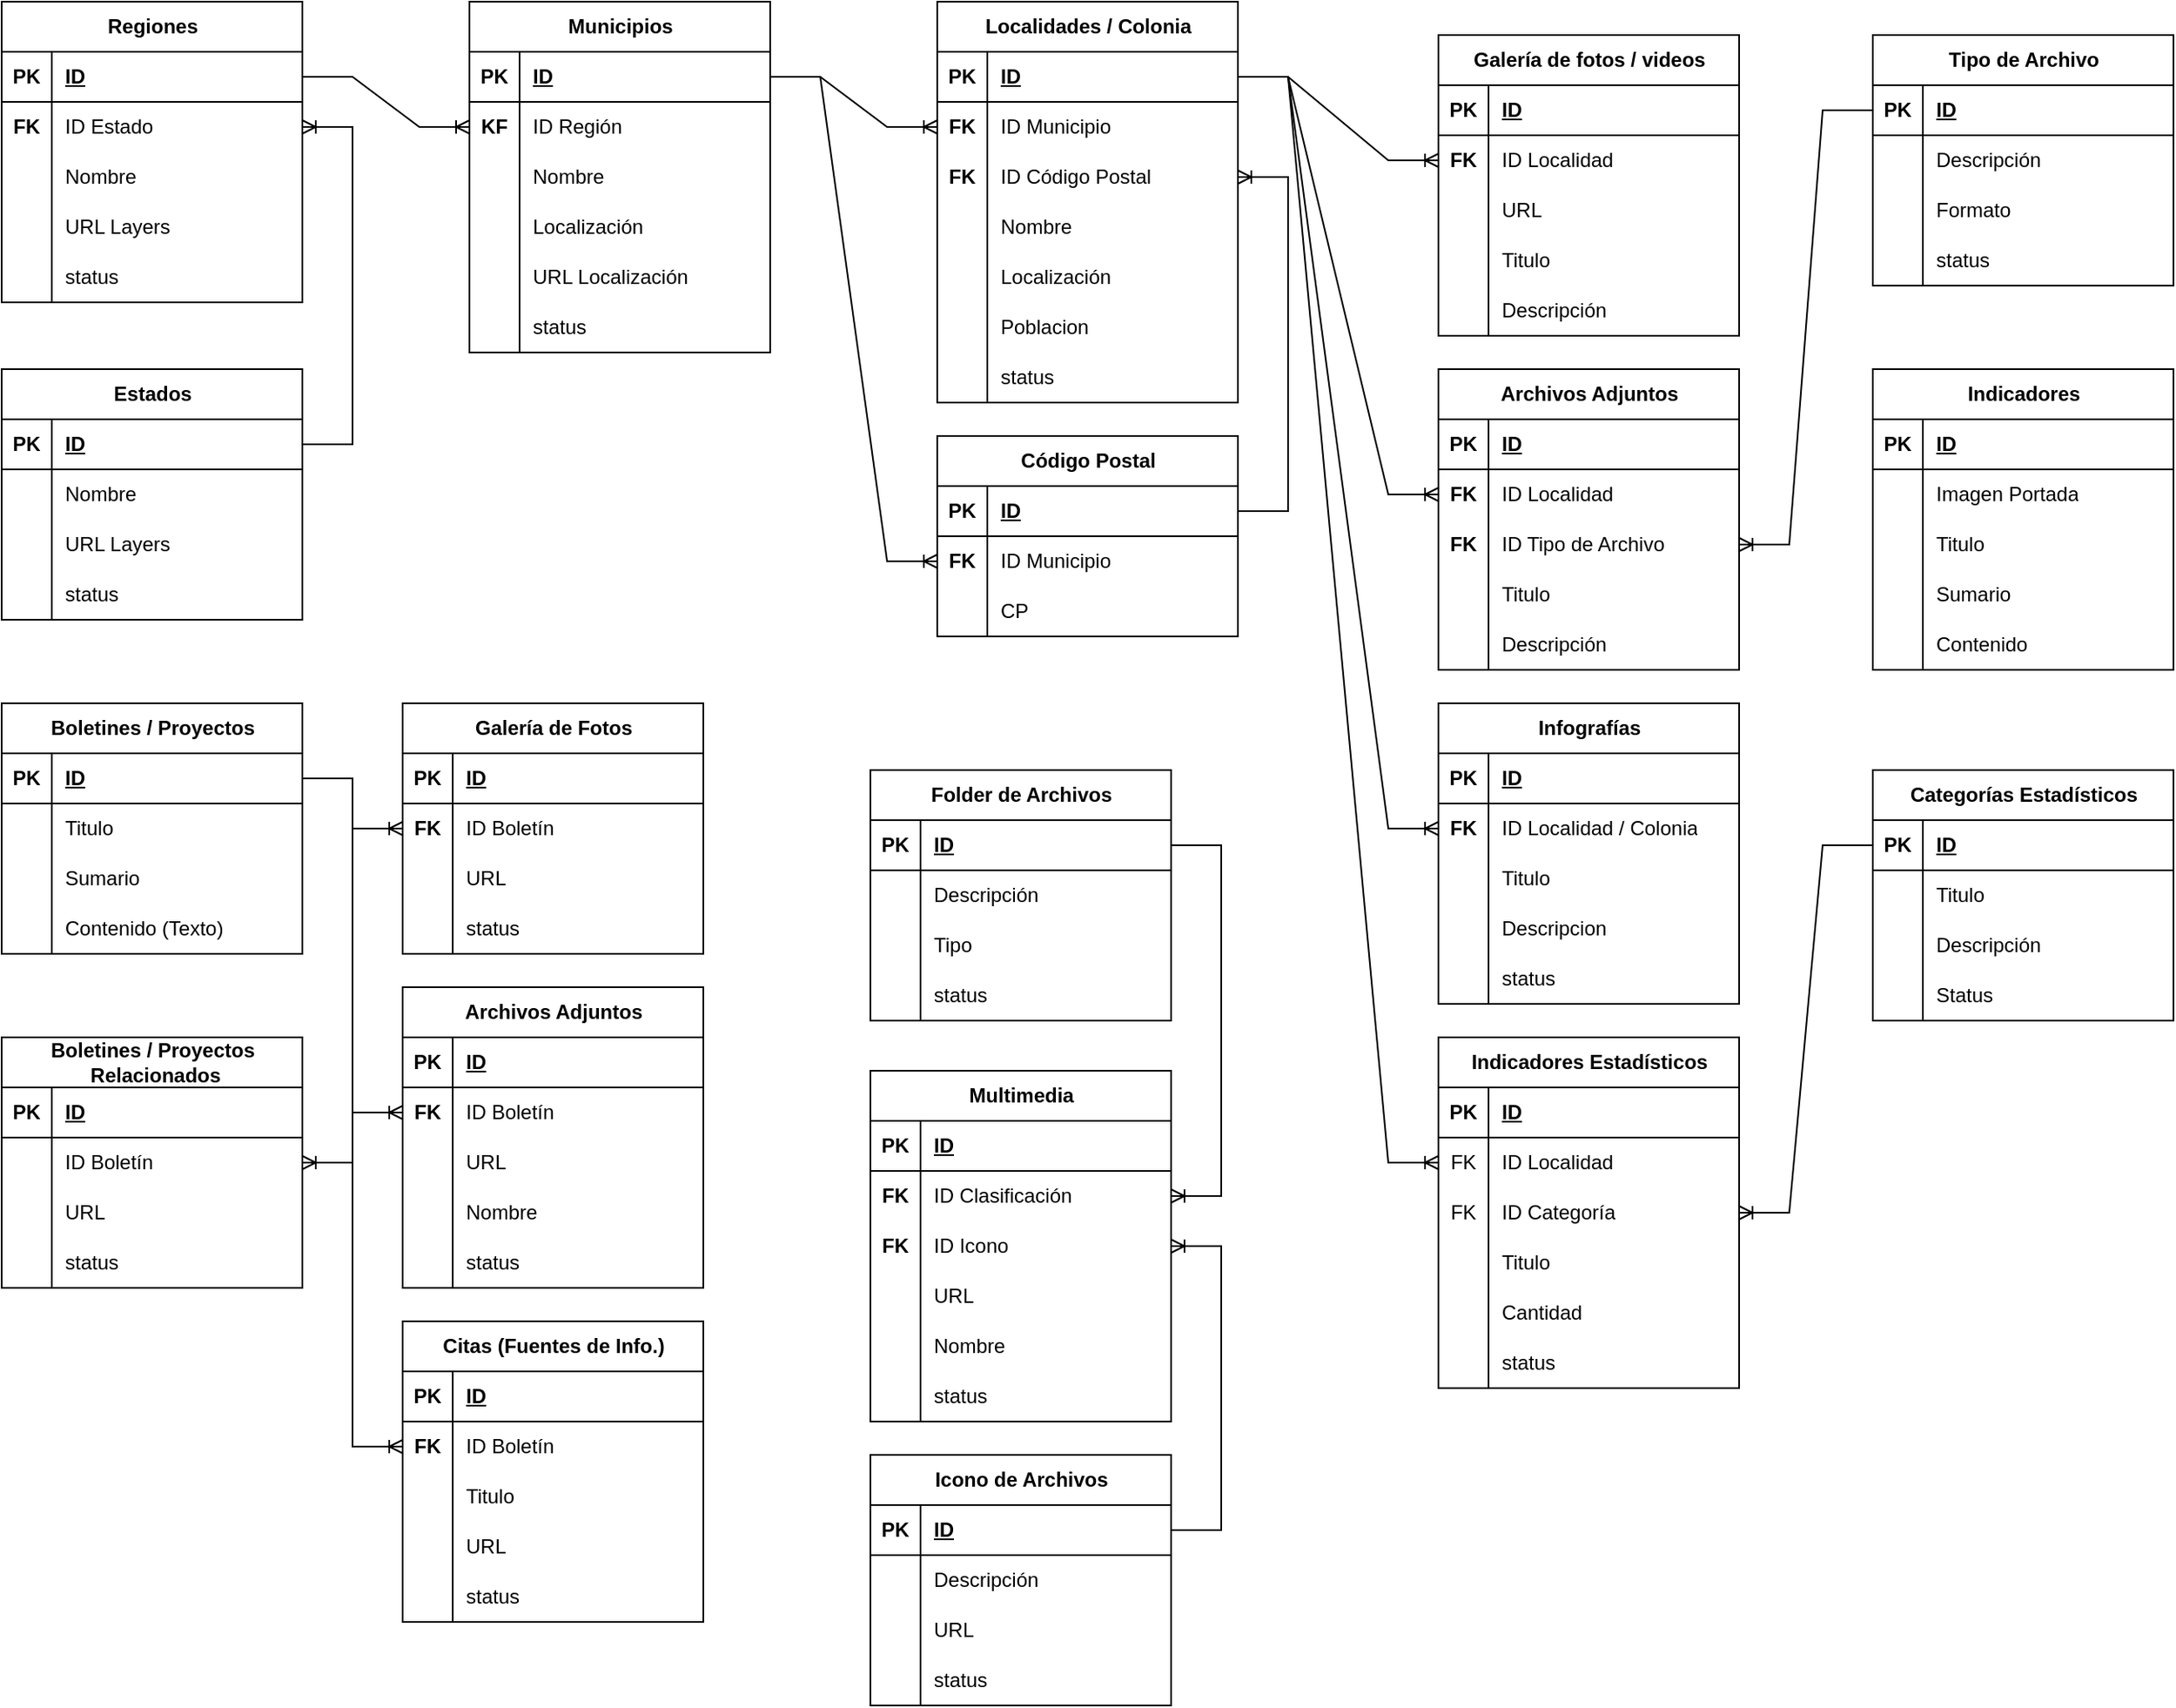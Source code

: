 <mxfile version="28.2.5">
  <diagram name="Page-1" id="9f46799a-70d6-7492-0946-bef42562c5a5">
    <mxGraphModel dx="1426" dy="1601" grid="1" gridSize="10" guides="1" tooltips="1" connect="1" arrows="1" fold="1" page="1" pageScale="1" pageWidth="1100" pageHeight="850" background="none" math="0" shadow="0">
      <root>
        <mxCell id="0" />
        <mxCell id="1" parent="0" />
        <mxCell id="f_0d8dDetgtVm1NnxfIs-1" value="Estados" style="shape=table;startSize=30;container=1;collapsible=1;childLayout=tableLayout;fixedRows=1;rowLines=0;fontStyle=1;align=center;resizeLast=1;html=1;" parent="1" vertex="1">
          <mxGeometry x="40" y="-560" width="180" height="150" as="geometry" />
        </mxCell>
        <mxCell id="f_0d8dDetgtVm1NnxfIs-2" value="" style="shape=tableRow;horizontal=0;startSize=0;swimlaneHead=0;swimlaneBody=0;fillColor=none;collapsible=0;dropTarget=0;points=[[0,0.5],[1,0.5]];portConstraint=eastwest;top=0;left=0;right=0;bottom=1;" parent="f_0d8dDetgtVm1NnxfIs-1" vertex="1">
          <mxGeometry y="30" width="180" height="30" as="geometry" />
        </mxCell>
        <mxCell id="f_0d8dDetgtVm1NnxfIs-3" value="PK" style="shape=partialRectangle;connectable=0;fillColor=none;top=0;left=0;bottom=0;right=0;fontStyle=1;overflow=hidden;whiteSpace=wrap;html=1;" parent="f_0d8dDetgtVm1NnxfIs-2" vertex="1">
          <mxGeometry width="30" height="30" as="geometry">
            <mxRectangle width="30" height="30" as="alternateBounds" />
          </mxGeometry>
        </mxCell>
        <mxCell id="f_0d8dDetgtVm1NnxfIs-4" value="ID" style="shape=partialRectangle;connectable=0;fillColor=none;top=0;left=0;bottom=0;right=0;align=left;spacingLeft=6;fontStyle=5;overflow=hidden;whiteSpace=wrap;html=1;" parent="f_0d8dDetgtVm1NnxfIs-2" vertex="1">
          <mxGeometry x="30" width="150" height="30" as="geometry">
            <mxRectangle width="150" height="30" as="alternateBounds" />
          </mxGeometry>
        </mxCell>
        <mxCell id="f_0d8dDetgtVm1NnxfIs-5" value="" style="shape=tableRow;horizontal=0;startSize=0;swimlaneHead=0;swimlaneBody=0;fillColor=none;collapsible=0;dropTarget=0;points=[[0,0.5],[1,0.5]];portConstraint=eastwest;top=0;left=0;right=0;bottom=0;" parent="f_0d8dDetgtVm1NnxfIs-1" vertex="1">
          <mxGeometry y="60" width="180" height="30" as="geometry" />
        </mxCell>
        <mxCell id="f_0d8dDetgtVm1NnxfIs-6" value="" style="shape=partialRectangle;connectable=0;fillColor=none;top=0;left=0;bottom=0;right=0;editable=1;overflow=hidden;whiteSpace=wrap;html=1;" parent="f_0d8dDetgtVm1NnxfIs-5" vertex="1">
          <mxGeometry width="30" height="30" as="geometry">
            <mxRectangle width="30" height="30" as="alternateBounds" />
          </mxGeometry>
        </mxCell>
        <mxCell id="f_0d8dDetgtVm1NnxfIs-7" value="Nombre" style="shape=partialRectangle;connectable=0;fillColor=none;top=0;left=0;bottom=0;right=0;align=left;spacingLeft=6;overflow=hidden;whiteSpace=wrap;html=1;" parent="f_0d8dDetgtVm1NnxfIs-5" vertex="1">
          <mxGeometry x="30" width="150" height="30" as="geometry">
            <mxRectangle width="150" height="30" as="alternateBounds" />
          </mxGeometry>
        </mxCell>
        <mxCell id="f_0d8dDetgtVm1NnxfIs-8" value="" style="shape=tableRow;horizontal=0;startSize=0;swimlaneHead=0;swimlaneBody=0;fillColor=none;collapsible=0;dropTarget=0;points=[[0,0.5],[1,0.5]];portConstraint=eastwest;top=0;left=0;right=0;bottom=0;" parent="f_0d8dDetgtVm1NnxfIs-1" vertex="1">
          <mxGeometry y="90" width="180" height="30" as="geometry" />
        </mxCell>
        <mxCell id="f_0d8dDetgtVm1NnxfIs-9" value="" style="shape=partialRectangle;connectable=0;fillColor=none;top=0;left=0;bottom=0;right=0;editable=1;overflow=hidden;whiteSpace=wrap;html=1;" parent="f_0d8dDetgtVm1NnxfIs-8" vertex="1">
          <mxGeometry width="30" height="30" as="geometry">
            <mxRectangle width="30" height="30" as="alternateBounds" />
          </mxGeometry>
        </mxCell>
        <mxCell id="f_0d8dDetgtVm1NnxfIs-10" value="URL Layers" style="shape=partialRectangle;connectable=0;fillColor=none;top=0;left=0;bottom=0;right=0;align=left;spacingLeft=6;overflow=hidden;whiteSpace=wrap;html=1;" parent="f_0d8dDetgtVm1NnxfIs-8" vertex="1">
          <mxGeometry x="30" width="150" height="30" as="geometry">
            <mxRectangle width="150" height="30" as="alternateBounds" />
          </mxGeometry>
        </mxCell>
        <mxCell id="f_0d8dDetgtVm1NnxfIs-11" value="" style="shape=tableRow;horizontal=0;startSize=0;swimlaneHead=0;swimlaneBody=0;fillColor=none;collapsible=0;dropTarget=0;points=[[0,0.5],[1,0.5]];portConstraint=eastwest;top=0;left=0;right=0;bottom=0;" parent="f_0d8dDetgtVm1NnxfIs-1" vertex="1">
          <mxGeometry y="120" width="180" height="30" as="geometry" />
        </mxCell>
        <mxCell id="f_0d8dDetgtVm1NnxfIs-12" value="" style="shape=partialRectangle;connectable=0;fillColor=none;top=0;left=0;bottom=0;right=0;editable=1;overflow=hidden;whiteSpace=wrap;html=1;" parent="f_0d8dDetgtVm1NnxfIs-11" vertex="1">
          <mxGeometry width="30" height="30" as="geometry">
            <mxRectangle width="30" height="30" as="alternateBounds" />
          </mxGeometry>
        </mxCell>
        <mxCell id="f_0d8dDetgtVm1NnxfIs-13" value="status" style="shape=partialRectangle;connectable=0;fillColor=none;top=0;left=0;bottom=0;right=0;align=left;spacingLeft=6;overflow=hidden;whiteSpace=wrap;html=1;" parent="f_0d8dDetgtVm1NnxfIs-11" vertex="1">
          <mxGeometry x="30" width="150" height="30" as="geometry">
            <mxRectangle width="150" height="30" as="alternateBounds" />
          </mxGeometry>
        </mxCell>
        <mxCell id="f_0d8dDetgtVm1NnxfIs-14" value="Regiones" style="shape=table;startSize=30;container=1;collapsible=1;childLayout=tableLayout;fixedRows=1;rowLines=0;fontStyle=1;align=center;resizeLast=1;html=1;" parent="1" vertex="1">
          <mxGeometry x="40" y="-780" width="180" height="180" as="geometry" />
        </mxCell>
        <mxCell id="f_0d8dDetgtVm1NnxfIs-15" value="" style="shape=tableRow;horizontal=0;startSize=0;swimlaneHead=0;swimlaneBody=0;fillColor=none;collapsible=0;dropTarget=0;points=[[0,0.5],[1,0.5]];portConstraint=eastwest;top=0;left=0;right=0;bottom=1;" parent="f_0d8dDetgtVm1NnxfIs-14" vertex="1">
          <mxGeometry y="30" width="180" height="30" as="geometry" />
        </mxCell>
        <mxCell id="f_0d8dDetgtVm1NnxfIs-16" value="PK" style="shape=partialRectangle;connectable=0;fillColor=none;top=0;left=0;bottom=0;right=0;fontStyle=1;overflow=hidden;whiteSpace=wrap;html=1;" parent="f_0d8dDetgtVm1NnxfIs-15" vertex="1">
          <mxGeometry width="30" height="30" as="geometry">
            <mxRectangle width="30" height="30" as="alternateBounds" />
          </mxGeometry>
        </mxCell>
        <mxCell id="f_0d8dDetgtVm1NnxfIs-17" value="ID" style="shape=partialRectangle;connectable=0;fillColor=none;top=0;left=0;bottom=0;right=0;align=left;spacingLeft=6;fontStyle=5;overflow=hidden;whiteSpace=wrap;html=1;" parent="f_0d8dDetgtVm1NnxfIs-15" vertex="1">
          <mxGeometry x="30" width="150" height="30" as="geometry">
            <mxRectangle width="150" height="30" as="alternateBounds" />
          </mxGeometry>
        </mxCell>
        <mxCell id="f_0d8dDetgtVm1NnxfIs-18" value="" style="shape=tableRow;horizontal=0;startSize=0;swimlaneHead=0;swimlaneBody=0;fillColor=none;collapsible=0;dropTarget=0;points=[[0,0.5],[1,0.5]];portConstraint=eastwest;top=0;left=0;right=0;bottom=0;" parent="f_0d8dDetgtVm1NnxfIs-14" vertex="1">
          <mxGeometry y="60" width="180" height="30" as="geometry" />
        </mxCell>
        <mxCell id="f_0d8dDetgtVm1NnxfIs-19" value="&lt;b&gt;FK&lt;/b&gt;" style="shape=partialRectangle;connectable=0;fillColor=none;top=0;left=0;bottom=0;right=0;editable=1;overflow=hidden;whiteSpace=wrap;html=1;" parent="f_0d8dDetgtVm1NnxfIs-18" vertex="1">
          <mxGeometry width="30" height="30" as="geometry">
            <mxRectangle width="30" height="30" as="alternateBounds" />
          </mxGeometry>
        </mxCell>
        <mxCell id="f_0d8dDetgtVm1NnxfIs-20" value="ID Estado" style="shape=partialRectangle;connectable=0;fillColor=none;top=0;left=0;bottom=0;right=0;align=left;spacingLeft=6;overflow=hidden;whiteSpace=wrap;html=1;" parent="f_0d8dDetgtVm1NnxfIs-18" vertex="1">
          <mxGeometry x="30" width="150" height="30" as="geometry">
            <mxRectangle width="150" height="30" as="alternateBounds" />
          </mxGeometry>
        </mxCell>
        <mxCell id="f_0d8dDetgtVm1NnxfIs-41" style="shape=tableRow;horizontal=0;startSize=0;swimlaneHead=0;swimlaneBody=0;fillColor=none;collapsible=0;dropTarget=0;points=[[0,0.5],[1,0.5]];portConstraint=eastwest;top=0;left=0;right=0;bottom=0;" parent="f_0d8dDetgtVm1NnxfIs-14" vertex="1">
          <mxGeometry y="90" width="180" height="30" as="geometry" />
        </mxCell>
        <mxCell id="f_0d8dDetgtVm1NnxfIs-42" style="shape=partialRectangle;connectable=0;fillColor=none;top=0;left=0;bottom=0;right=0;editable=1;overflow=hidden;whiteSpace=wrap;html=1;" parent="f_0d8dDetgtVm1NnxfIs-41" vertex="1">
          <mxGeometry width="30" height="30" as="geometry">
            <mxRectangle width="30" height="30" as="alternateBounds" />
          </mxGeometry>
        </mxCell>
        <mxCell id="f_0d8dDetgtVm1NnxfIs-43" value="Nombre" style="shape=partialRectangle;connectable=0;fillColor=none;top=0;left=0;bottom=0;right=0;align=left;spacingLeft=6;overflow=hidden;whiteSpace=wrap;html=1;" parent="f_0d8dDetgtVm1NnxfIs-41" vertex="1">
          <mxGeometry x="30" width="150" height="30" as="geometry">
            <mxRectangle width="150" height="30" as="alternateBounds" />
          </mxGeometry>
        </mxCell>
        <mxCell id="f_0d8dDetgtVm1NnxfIs-21" value="" style="shape=tableRow;horizontal=0;startSize=0;swimlaneHead=0;swimlaneBody=0;fillColor=none;collapsible=0;dropTarget=0;points=[[0,0.5],[1,0.5]];portConstraint=eastwest;top=0;left=0;right=0;bottom=0;" parent="f_0d8dDetgtVm1NnxfIs-14" vertex="1">
          <mxGeometry y="120" width="180" height="30" as="geometry" />
        </mxCell>
        <mxCell id="f_0d8dDetgtVm1NnxfIs-22" value="" style="shape=partialRectangle;connectable=0;fillColor=none;top=0;left=0;bottom=0;right=0;editable=1;overflow=hidden;whiteSpace=wrap;html=1;" parent="f_0d8dDetgtVm1NnxfIs-21" vertex="1">
          <mxGeometry width="30" height="30" as="geometry">
            <mxRectangle width="30" height="30" as="alternateBounds" />
          </mxGeometry>
        </mxCell>
        <mxCell id="f_0d8dDetgtVm1NnxfIs-23" value="URL Layers" style="shape=partialRectangle;connectable=0;fillColor=none;top=0;left=0;bottom=0;right=0;align=left;spacingLeft=6;overflow=hidden;whiteSpace=wrap;html=1;" parent="f_0d8dDetgtVm1NnxfIs-21" vertex="1">
          <mxGeometry x="30" width="150" height="30" as="geometry">
            <mxRectangle width="150" height="30" as="alternateBounds" />
          </mxGeometry>
        </mxCell>
        <mxCell id="f_0d8dDetgtVm1NnxfIs-24" value="" style="shape=tableRow;horizontal=0;startSize=0;swimlaneHead=0;swimlaneBody=0;fillColor=none;collapsible=0;dropTarget=0;points=[[0,0.5],[1,0.5]];portConstraint=eastwest;top=0;left=0;right=0;bottom=0;" parent="f_0d8dDetgtVm1NnxfIs-14" vertex="1">
          <mxGeometry y="150" width="180" height="30" as="geometry" />
        </mxCell>
        <mxCell id="f_0d8dDetgtVm1NnxfIs-25" value="" style="shape=partialRectangle;connectable=0;fillColor=none;top=0;left=0;bottom=0;right=0;editable=1;overflow=hidden;whiteSpace=wrap;html=1;" parent="f_0d8dDetgtVm1NnxfIs-24" vertex="1">
          <mxGeometry width="30" height="30" as="geometry">
            <mxRectangle width="30" height="30" as="alternateBounds" />
          </mxGeometry>
        </mxCell>
        <mxCell id="f_0d8dDetgtVm1NnxfIs-26" value="status" style="shape=partialRectangle;connectable=0;fillColor=none;top=0;left=0;bottom=0;right=0;align=left;spacingLeft=6;overflow=hidden;whiteSpace=wrap;html=1;" parent="f_0d8dDetgtVm1NnxfIs-24" vertex="1">
          <mxGeometry x="30" width="150" height="30" as="geometry">
            <mxRectangle width="150" height="30" as="alternateBounds" />
          </mxGeometry>
        </mxCell>
        <mxCell id="f_0d8dDetgtVm1NnxfIs-27" value="" style="edgeStyle=entityRelationEdgeStyle;fontSize=12;html=1;endArrow=ERoneToMany;rounded=0;" parent="1" source="f_0d8dDetgtVm1NnxfIs-2" target="f_0d8dDetgtVm1NnxfIs-18" edge="1">
          <mxGeometry width="100" height="100" relative="1" as="geometry">
            <mxPoint x="500" y="-360" as="sourcePoint" />
            <mxPoint x="600" y="-460" as="targetPoint" />
          </mxGeometry>
        </mxCell>
        <mxCell id="f_0d8dDetgtVm1NnxfIs-28" value="Municipios" style="shape=table;startSize=30;container=1;collapsible=1;childLayout=tableLayout;fixedRows=1;rowLines=0;fontStyle=1;align=center;resizeLast=1;html=1;" parent="1" vertex="1">
          <mxGeometry x="320" y="-780" width="180" height="210" as="geometry" />
        </mxCell>
        <mxCell id="f_0d8dDetgtVm1NnxfIs-29" value="" style="shape=tableRow;horizontal=0;startSize=0;swimlaneHead=0;swimlaneBody=0;fillColor=none;collapsible=0;dropTarget=0;points=[[0,0.5],[1,0.5]];portConstraint=eastwest;top=0;left=0;right=0;bottom=1;" parent="f_0d8dDetgtVm1NnxfIs-28" vertex="1">
          <mxGeometry y="30" width="180" height="30" as="geometry" />
        </mxCell>
        <mxCell id="f_0d8dDetgtVm1NnxfIs-30" value="PK" style="shape=partialRectangle;connectable=0;fillColor=none;top=0;left=0;bottom=0;right=0;fontStyle=1;overflow=hidden;whiteSpace=wrap;html=1;" parent="f_0d8dDetgtVm1NnxfIs-29" vertex="1">
          <mxGeometry width="30" height="30" as="geometry">
            <mxRectangle width="30" height="30" as="alternateBounds" />
          </mxGeometry>
        </mxCell>
        <mxCell id="f_0d8dDetgtVm1NnxfIs-31" value="ID" style="shape=partialRectangle;connectable=0;fillColor=none;top=0;left=0;bottom=0;right=0;align=left;spacingLeft=6;fontStyle=5;overflow=hidden;whiteSpace=wrap;html=1;" parent="f_0d8dDetgtVm1NnxfIs-29" vertex="1">
          <mxGeometry x="30" width="150" height="30" as="geometry">
            <mxRectangle width="150" height="30" as="alternateBounds" />
          </mxGeometry>
        </mxCell>
        <mxCell id="f_0d8dDetgtVm1NnxfIs-32" value="" style="shape=tableRow;horizontal=0;startSize=0;swimlaneHead=0;swimlaneBody=0;fillColor=none;collapsible=0;dropTarget=0;points=[[0,0.5],[1,0.5]];portConstraint=eastwest;top=0;left=0;right=0;bottom=0;" parent="f_0d8dDetgtVm1NnxfIs-28" vertex="1">
          <mxGeometry y="60" width="180" height="30" as="geometry" />
        </mxCell>
        <mxCell id="f_0d8dDetgtVm1NnxfIs-33" value="&lt;b&gt;KF&lt;/b&gt;" style="shape=partialRectangle;connectable=0;fillColor=none;top=0;left=0;bottom=0;right=0;editable=1;overflow=hidden;whiteSpace=wrap;html=1;" parent="f_0d8dDetgtVm1NnxfIs-32" vertex="1">
          <mxGeometry width="30" height="30" as="geometry">
            <mxRectangle width="30" height="30" as="alternateBounds" />
          </mxGeometry>
        </mxCell>
        <mxCell id="f_0d8dDetgtVm1NnxfIs-34" value="ID Región" style="shape=partialRectangle;connectable=0;fillColor=none;top=0;left=0;bottom=0;right=0;align=left;spacingLeft=6;overflow=hidden;whiteSpace=wrap;html=1;" parent="f_0d8dDetgtVm1NnxfIs-32" vertex="1">
          <mxGeometry x="30" width="150" height="30" as="geometry">
            <mxRectangle width="150" height="30" as="alternateBounds" />
          </mxGeometry>
        </mxCell>
        <mxCell id="f_0d8dDetgtVm1NnxfIs-35" value="" style="shape=tableRow;horizontal=0;startSize=0;swimlaneHead=0;swimlaneBody=0;fillColor=none;collapsible=0;dropTarget=0;points=[[0,0.5],[1,0.5]];portConstraint=eastwest;top=0;left=0;right=0;bottom=0;" parent="f_0d8dDetgtVm1NnxfIs-28" vertex="1">
          <mxGeometry y="90" width="180" height="30" as="geometry" />
        </mxCell>
        <mxCell id="f_0d8dDetgtVm1NnxfIs-36" value="" style="shape=partialRectangle;connectable=0;fillColor=none;top=0;left=0;bottom=0;right=0;editable=1;overflow=hidden;whiteSpace=wrap;html=1;" parent="f_0d8dDetgtVm1NnxfIs-35" vertex="1">
          <mxGeometry width="30" height="30" as="geometry">
            <mxRectangle width="30" height="30" as="alternateBounds" />
          </mxGeometry>
        </mxCell>
        <mxCell id="f_0d8dDetgtVm1NnxfIs-37" value="Nombre" style="shape=partialRectangle;connectable=0;fillColor=none;top=0;left=0;bottom=0;right=0;align=left;spacingLeft=6;overflow=hidden;whiteSpace=wrap;html=1;" parent="f_0d8dDetgtVm1NnxfIs-35" vertex="1">
          <mxGeometry x="30" width="150" height="30" as="geometry">
            <mxRectangle width="150" height="30" as="alternateBounds" />
          </mxGeometry>
        </mxCell>
        <mxCell id="f_0d8dDetgtVm1NnxfIs-44" style="shape=tableRow;horizontal=0;startSize=0;swimlaneHead=0;swimlaneBody=0;fillColor=none;collapsible=0;dropTarget=0;points=[[0,0.5],[1,0.5]];portConstraint=eastwest;top=0;left=0;right=0;bottom=0;" parent="f_0d8dDetgtVm1NnxfIs-28" vertex="1">
          <mxGeometry y="120" width="180" height="30" as="geometry" />
        </mxCell>
        <mxCell id="f_0d8dDetgtVm1NnxfIs-45" style="shape=partialRectangle;connectable=0;fillColor=none;top=0;left=0;bottom=0;right=0;editable=1;overflow=hidden;whiteSpace=wrap;html=1;" parent="f_0d8dDetgtVm1NnxfIs-44" vertex="1">
          <mxGeometry width="30" height="30" as="geometry">
            <mxRectangle width="30" height="30" as="alternateBounds" />
          </mxGeometry>
        </mxCell>
        <mxCell id="f_0d8dDetgtVm1NnxfIs-46" value="Localización" style="shape=partialRectangle;connectable=0;fillColor=none;top=0;left=0;bottom=0;right=0;align=left;spacingLeft=6;overflow=hidden;whiteSpace=wrap;html=1;" parent="f_0d8dDetgtVm1NnxfIs-44" vertex="1">
          <mxGeometry x="30" width="150" height="30" as="geometry">
            <mxRectangle width="150" height="30" as="alternateBounds" />
          </mxGeometry>
        </mxCell>
        <mxCell id="f_0d8dDetgtVm1NnxfIs-38" value="" style="shape=tableRow;horizontal=0;startSize=0;swimlaneHead=0;swimlaneBody=0;fillColor=none;collapsible=0;dropTarget=0;points=[[0,0.5],[1,0.5]];portConstraint=eastwest;top=0;left=0;right=0;bottom=0;" parent="f_0d8dDetgtVm1NnxfIs-28" vertex="1">
          <mxGeometry y="150" width="180" height="30" as="geometry" />
        </mxCell>
        <mxCell id="f_0d8dDetgtVm1NnxfIs-39" value="" style="shape=partialRectangle;connectable=0;fillColor=none;top=0;left=0;bottom=0;right=0;editable=1;overflow=hidden;whiteSpace=wrap;html=1;" parent="f_0d8dDetgtVm1NnxfIs-38" vertex="1">
          <mxGeometry width="30" height="30" as="geometry">
            <mxRectangle width="30" height="30" as="alternateBounds" />
          </mxGeometry>
        </mxCell>
        <mxCell id="f_0d8dDetgtVm1NnxfIs-40" value="URL Localización" style="shape=partialRectangle;connectable=0;fillColor=none;top=0;left=0;bottom=0;right=0;align=left;spacingLeft=6;overflow=hidden;whiteSpace=wrap;html=1;" parent="f_0d8dDetgtVm1NnxfIs-38" vertex="1">
          <mxGeometry x="30" width="150" height="30" as="geometry">
            <mxRectangle width="150" height="30" as="alternateBounds" />
          </mxGeometry>
        </mxCell>
        <mxCell id="f_0d8dDetgtVm1NnxfIs-47" style="shape=tableRow;horizontal=0;startSize=0;swimlaneHead=0;swimlaneBody=0;fillColor=none;collapsible=0;dropTarget=0;points=[[0,0.5],[1,0.5]];portConstraint=eastwest;top=0;left=0;right=0;bottom=0;" parent="f_0d8dDetgtVm1NnxfIs-28" vertex="1">
          <mxGeometry y="180" width="180" height="30" as="geometry" />
        </mxCell>
        <mxCell id="f_0d8dDetgtVm1NnxfIs-48" style="shape=partialRectangle;connectable=0;fillColor=none;top=0;left=0;bottom=0;right=0;editable=1;overflow=hidden;whiteSpace=wrap;html=1;" parent="f_0d8dDetgtVm1NnxfIs-47" vertex="1">
          <mxGeometry width="30" height="30" as="geometry">
            <mxRectangle width="30" height="30" as="alternateBounds" />
          </mxGeometry>
        </mxCell>
        <mxCell id="f_0d8dDetgtVm1NnxfIs-49" value="status" style="shape=partialRectangle;connectable=0;fillColor=none;top=0;left=0;bottom=0;right=0;align=left;spacingLeft=6;overflow=hidden;whiteSpace=wrap;html=1;" parent="f_0d8dDetgtVm1NnxfIs-47" vertex="1">
          <mxGeometry x="30" width="150" height="30" as="geometry">
            <mxRectangle width="150" height="30" as="alternateBounds" />
          </mxGeometry>
        </mxCell>
        <mxCell id="f_0d8dDetgtVm1NnxfIs-50" value="" style="edgeStyle=entityRelationEdgeStyle;fontSize=12;html=1;endArrow=ERoneToMany;rounded=0;" parent="1" source="f_0d8dDetgtVm1NnxfIs-15" target="f_0d8dDetgtVm1NnxfIs-32" edge="1">
          <mxGeometry width="100" height="100" relative="1" as="geometry">
            <mxPoint x="550" y="-350" as="sourcePoint" />
            <mxPoint x="650" y="-450" as="targetPoint" />
          </mxGeometry>
        </mxCell>
        <mxCell id="f_0d8dDetgtVm1NnxfIs-51" value="Localidades / Colonia" style="shape=table;startSize=30;container=1;collapsible=1;childLayout=tableLayout;fixedRows=1;rowLines=0;fontStyle=1;align=center;resizeLast=1;html=1;" parent="1" vertex="1">
          <mxGeometry x="600" y="-780" width="180" height="240" as="geometry" />
        </mxCell>
        <mxCell id="f_0d8dDetgtVm1NnxfIs-52" value="" style="shape=tableRow;horizontal=0;startSize=0;swimlaneHead=0;swimlaneBody=0;fillColor=none;collapsible=0;dropTarget=0;points=[[0,0.5],[1,0.5]];portConstraint=eastwest;top=0;left=0;right=0;bottom=1;" parent="f_0d8dDetgtVm1NnxfIs-51" vertex="1">
          <mxGeometry y="30" width="180" height="30" as="geometry" />
        </mxCell>
        <mxCell id="f_0d8dDetgtVm1NnxfIs-53" value="PK" style="shape=partialRectangle;connectable=0;fillColor=none;top=0;left=0;bottom=0;right=0;fontStyle=1;overflow=hidden;whiteSpace=wrap;html=1;" parent="f_0d8dDetgtVm1NnxfIs-52" vertex="1">
          <mxGeometry width="30" height="30" as="geometry">
            <mxRectangle width="30" height="30" as="alternateBounds" />
          </mxGeometry>
        </mxCell>
        <mxCell id="f_0d8dDetgtVm1NnxfIs-54" value="ID" style="shape=partialRectangle;connectable=0;fillColor=none;top=0;left=0;bottom=0;right=0;align=left;spacingLeft=6;fontStyle=5;overflow=hidden;whiteSpace=wrap;html=1;" parent="f_0d8dDetgtVm1NnxfIs-52" vertex="1">
          <mxGeometry x="30" width="150" height="30" as="geometry">
            <mxRectangle width="150" height="30" as="alternateBounds" />
          </mxGeometry>
        </mxCell>
        <mxCell id="f_0d8dDetgtVm1NnxfIs-55" value="" style="shape=tableRow;horizontal=0;startSize=0;swimlaneHead=0;swimlaneBody=0;fillColor=none;collapsible=0;dropTarget=0;points=[[0,0.5],[1,0.5]];portConstraint=eastwest;top=0;left=0;right=0;bottom=0;" parent="f_0d8dDetgtVm1NnxfIs-51" vertex="1">
          <mxGeometry y="60" width="180" height="30" as="geometry" />
        </mxCell>
        <mxCell id="f_0d8dDetgtVm1NnxfIs-56" value="&lt;b&gt;FK&lt;/b&gt;" style="shape=partialRectangle;connectable=0;fillColor=none;top=0;left=0;bottom=0;right=0;editable=1;overflow=hidden;whiteSpace=wrap;html=1;" parent="f_0d8dDetgtVm1NnxfIs-55" vertex="1">
          <mxGeometry width="30" height="30" as="geometry">
            <mxRectangle width="30" height="30" as="alternateBounds" />
          </mxGeometry>
        </mxCell>
        <mxCell id="f_0d8dDetgtVm1NnxfIs-57" value="ID Municipio" style="shape=partialRectangle;connectable=0;fillColor=none;top=0;left=0;bottom=0;right=0;align=left;spacingLeft=6;overflow=hidden;whiteSpace=wrap;html=1;" parent="f_0d8dDetgtVm1NnxfIs-55" vertex="1">
          <mxGeometry x="30" width="150" height="30" as="geometry">
            <mxRectangle width="150" height="30" as="alternateBounds" />
          </mxGeometry>
        </mxCell>
        <mxCell id="f_0d8dDetgtVm1NnxfIs-58" value="" style="shape=tableRow;horizontal=0;startSize=0;swimlaneHead=0;swimlaneBody=0;fillColor=none;collapsible=0;dropTarget=0;points=[[0,0.5],[1,0.5]];portConstraint=eastwest;top=0;left=0;right=0;bottom=0;" parent="f_0d8dDetgtVm1NnxfIs-51" vertex="1">
          <mxGeometry y="90" width="180" height="30" as="geometry" />
        </mxCell>
        <mxCell id="f_0d8dDetgtVm1NnxfIs-59" value="&lt;b&gt;FK&lt;/b&gt;" style="shape=partialRectangle;connectable=0;fillColor=none;top=0;left=0;bottom=0;right=0;editable=1;overflow=hidden;whiteSpace=wrap;html=1;" parent="f_0d8dDetgtVm1NnxfIs-58" vertex="1">
          <mxGeometry width="30" height="30" as="geometry">
            <mxRectangle width="30" height="30" as="alternateBounds" />
          </mxGeometry>
        </mxCell>
        <mxCell id="f_0d8dDetgtVm1NnxfIs-60" value="ID Código Postal" style="shape=partialRectangle;connectable=0;fillColor=none;top=0;left=0;bottom=0;right=0;align=left;spacingLeft=6;overflow=hidden;whiteSpace=wrap;html=1;" parent="f_0d8dDetgtVm1NnxfIs-58" vertex="1">
          <mxGeometry x="30" width="150" height="30" as="geometry">
            <mxRectangle width="150" height="30" as="alternateBounds" />
          </mxGeometry>
        </mxCell>
        <mxCell id="f_0d8dDetgtVm1NnxfIs-61" value="" style="shape=tableRow;horizontal=0;startSize=0;swimlaneHead=0;swimlaneBody=0;fillColor=none;collapsible=0;dropTarget=0;points=[[0,0.5],[1,0.5]];portConstraint=eastwest;top=0;left=0;right=0;bottom=0;" parent="f_0d8dDetgtVm1NnxfIs-51" vertex="1">
          <mxGeometry y="120" width="180" height="30" as="geometry" />
        </mxCell>
        <mxCell id="f_0d8dDetgtVm1NnxfIs-62" value="" style="shape=partialRectangle;connectable=0;fillColor=none;top=0;left=0;bottom=0;right=0;editable=1;overflow=hidden;whiteSpace=wrap;html=1;" parent="f_0d8dDetgtVm1NnxfIs-61" vertex="1">
          <mxGeometry width="30" height="30" as="geometry">
            <mxRectangle width="30" height="30" as="alternateBounds" />
          </mxGeometry>
        </mxCell>
        <mxCell id="f_0d8dDetgtVm1NnxfIs-63" value="Nombre" style="shape=partialRectangle;connectable=0;fillColor=none;top=0;left=0;bottom=0;right=0;align=left;spacingLeft=6;overflow=hidden;whiteSpace=wrap;html=1;" parent="f_0d8dDetgtVm1NnxfIs-61" vertex="1">
          <mxGeometry x="30" width="150" height="30" as="geometry">
            <mxRectangle width="150" height="30" as="alternateBounds" />
          </mxGeometry>
        </mxCell>
        <mxCell id="f_0d8dDetgtVm1NnxfIs-89" style="shape=tableRow;horizontal=0;startSize=0;swimlaneHead=0;swimlaneBody=0;fillColor=none;collapsible=0;dropTarget=0;points=[[0,0.5],[1,0.5]];portConstraint=eastwest;top=0;left=0;right=0;bottom=0;" parent="f_0d8dDetgtVm1NnxfIs-51" vertex="1">
          <mxGeometry y="150" width="180" height="30" as="geometry" />
        </mxCell>
        <mxCell id="f_0d8dDetgtVm1NnxfIs-90" style="shape=partialRectangle;connectable=0;fillColor=none;top=0;left=0;bottom=0;right=0;editable=1;overflow=hidden;whiteSpace=wrap;html=1;" parent="f_0d8dDetgtVm1NnxfIs-89" vertex="1">
          <mxGeometry width="30" height="30" as="geometry">
            <mxRectangle width="30" height="30" as="alternateBounds" />
          </mxGeometry>
        </mxCell>
        <mxCell id="f_0d8dDetgtVm1NnxfIs-91" value="Localización" style="shape=partialRectangle;connectable=0;fillColor=none;top=0;left=0;bottom=0;right=0;align=left;spacingLeft=6;overflow=hidden;whiteSpace=wrap;html=1;" parent="f_0d8dDetgtVm1NnxfIs-89" vertex="1">
          <mxGeometry x="30" width="150" height="30" as="geometry">
            <mxRectangle width="150" height="30" as="alternateBounds" />
          </mxGeometry>
        </mxCell>
        <mxCell id="f_0d8dDetgtVm1NnxfIs-86" style="shape=tableRow;horizontal=0;startSize=0;swimlaneHead=0;swimlaneBody=0;fillColor=none;collapsible=0;dropTarget=0;points=[[0,0.5],[1,0.5]];portConstraint=eastwest;top=0;left=0;right=0;bottom=0;" parent="f_0d8dDetgtVm1NnxfIs-51" vertex="1">
          <mxGeometry y="180" width="180" height="30" as="geometry" />
        </mxCell>
        <mxCell id="f_0d8dDetgtVm1NnxfIs-87" style="shape=partialRectangle;connectable=0;fillColor=none;top=0;left=0;bottom=0;right=0;editable=1;overflow=hidden;whiteSpace=wrap;html=1;" parent="f_0d8dDetgtVm1NnxfIs-86" vertex="1">
          <mxGeometry width="30" height="30" as="geometry">
            <mxRectangle width="30" height="30" as="alternateBounds" />
          </mxGeometry>
        </mxCell>
        <mxCell id="f_0d8dDetgtVm1NnxfIs-88" value="Poblacion" style="shape=partialRectangle;connectable=0;fillColor=none;top=0;left=0;bottom=0;right=0;align=left;spacingLeft=6;overflow=hidden;whiteSpace=wrap;html=1;" parent="f_0d8dDetgtVm1NnxfIs-86" vertex="1">
          <mxGeometry x="30" width="150" height="30" as="geometry">
            <mxRectangle width="150" height="30" as="alternateBounds" />
          </mxGeometry>
        </mxCell>
        <mxCell id="f_0d8dDetgtVm1NnxfIs-83" style="shape=tableRow;horizontal=0;startSize=0;swimlaneHead=0;swimlaneBody=0;fillColor=none;collapsible=0;dropTarget=0;points=[[0,0.5],[1,0.5]];portConstraint=eastwest;top=0;left=0;right=0;bottom=0;" parent="f_0d8dDetgtVm1NnxfIs-51" vertex="1">
          <mxGeometry y="210" width="180" height="30" as="geometry" />
        </mxCell>
        <mxCell id="f_0d8dDetgtVm1NnxfIs-84" style="shape=partialRectangle;connectable=0;fillColor=none;top=0;left=0;bottom=0;right=0;editable=1;overflow=hidden;whiteSpace=wrap;html=1;" parent="f_0d8dDetgtVm1NnxfIs-83" vertex="1">
          <mxGeometry width="30" height="30" as="geometry">
            <mxRectangle width="30" height="30" as="alternateBounds" />
          </mxGeometry>
        </mxCell>
        <mxCell id="f_0d8dDetgtVm1NnxfIs-85" value="status" style="shape=partialRectangle;connectable=0;fillColor=none;top=0;left=0;bottom=0;right=0;align=left;spacingLeft=6;overflow=hidden;whiteSpace=wrap;html=1;" parent="f_0d8dDetgtVm1NnxfIs-83" vertex="1">
          <mxGeometry x="30" width="150" height="30" as="geometry">
            <mxRectangle width="150" height="30" as="alternateBounds" />
          </mxGeometry>
        </mxCell>
        <mxCell id="f_0d8dDetgtVm1NnxfIs-64" value="Código Postal" style="shape=table;startSize=30;container=1;collapsible=1;childLayout=tableLayout;fixedRows=1;rowLines=0;fontStyle=1;align=center;resizeLast=1;html=1;" parent="1" vertex="1">
          <mxGeometry x="600" y="-520" width="180" height="120" as="geometry" />
        </mxCell>
        <mxCell id="f_0d8dDetgtVm1NnxfIs-65" value="" style="shape=tableRow;horizontal=0;startSize=0;swimlaneHead=0;swimlaneBody=0;fillColor=none;collapsible=0;dropTarget=0;points=[[0,0.5],[1,0.5]];portConstraint=eastwest;top=0;left=0;right=0;bottom=1;" parent="f_0d8dDetgtVm1NnxfIs-64" vertex="1">
          <mxGeometry y="30" width="180" height="30" as="geometry" />
        </mxCell>
        <mxCell id="f_0d8dDetgtVm1NnxfIs-66" value="PK" style="shape=partialRectangle;connectable=0;fillColor=none;top=0;left=0;bottom=0;right=0;fontStyle=1;overflow=hidden;whiteSpace=wrap;html=1;" parent="f_0d8dDetgtVm1NnxfIs-65" vertex="1">
          <mxGeometry width="30" height="30" as="geometry">
            <mxRectangle width="30" height="30" as="alternateBounds" />
          </mxGeometry>
        </mxCell>
        <mxCell id="f_0d8dDetgtVm1NnxfIs-67" value="ID" style="shape=partialRectangle;connectable=0;fillColor=none;top=0;left=0;bottom=0;right=0;align=left;spacingLeft=6;fontStyle=5;overflow=hidden;whiteSpace=wrap;html=1;" parent="f_0d8dDetgtVm1NnxfIs-65" vertex="1">
          <mxGeometry x="30" width="150" height="30" as="geometry">
            <mxRectangle width="150" height="30" as="alternateBounds" />
          </mxGeometry>
        </mxCell>
        <mxCell id="f_0d8dDetgtVm1NnxfIs-68" value="" style="shape=tableRow;horizontal=0;startSize=0;swimlaneHead=0;swimlaneBody=0;fillColor=none;collapsible=0;dropTarget=0;points=[[0,0.5],[1,0.5]];portConstraint=eastwest;top=0;left=0;right=0;bottom=0;" parent="f_0d8dDetgtVm1NnxfIs-64" vertex="1">
          <mxGeometry y="60" width="180" height="30" as="geometry" />
        </mxCell>
        <mxCell id="f_0d8dDetgtVm1NnxfIs-69" value="&lt;b&gt;FK&lt;/b&gt;" style="shape=partialRectangle;connectable=0;fillColor=none;top=0;left=0;bottom=0;right=0;editable=1;overflow=hidden;whiteSpace=wrap;html=1;" parent="f_0d8dDetgtVm1NnxfIs-68" vertex="1">
          <mxGeometry width="30" height="30" as="geometry">
            <mxRectangle width="30" height="30" as="alternateBounds" />
          </mxGeometry>
        </mxCell>
        <mxCell id="f_0d8dDetgtVm1NnxfIs-70" value="ID Municipio" style="shape=partialRectangle;connectable=0;fillColor=none;top=0;left=0;bottom=0;right=0;align=left;spacingLeft=6;overflow=hidden;whiteSpace=wrap;html=1;" parent="f_0d8dDetgtVm1NnxfIs-68" vertex="1">
          <mxGeometry x="30" width="150" height="30" as="geometry">
            <mxRectangle width="150" height="30" as="alternateBounds" />
          </mxGeometry>
        </mxCell>
        <mxCell id="f_0d8dDetgtVm1NnxfIs-80" style="shape=tableRow;horizontal=0;startSize=0;swimlaneHead=0;swimlaneBody=0;fillColor=none;collapsible=0;dropTarget=0;points=[[0,0.5],[1,0.5]];portConstraint=eastwest;top=0;left=0;right=0;bottom=0;" parent="f_0d8dDetgtVm1NnxfIs-64" vertex="1">
          <mxGeometry y="90" width="180" height="30" as="geometry" />
        </mxCell>
        <mxCell id="f_0d8dDetgtVm1NnxfIs-81" style="shape=partialRectangle;connectable=0;fillColor=none;top=0;left=0;bottom=0;right=0;editable=1;overflow=hidden;whiteSpace=wrap;html=1;" parent="f_0d8dDetgtVm1NnxfIs-80" vertex="1">
          <mxGeometry width="30" height="30" as="geometry">
            <mxRectangle width="30" height="30" as="alternateBounds" />
          </mxGeometry>
        </mxCell>
        <mxCell id="f_0d8dDetgtVm1NnxfIs-82" value="CP" style="shape=partialRectangle;connectable=0;fillColor=none;top=0;left=0;bottom=0;right=0;align=left;spacingLeft=6;overflow=hidden;whiteSpace=wrap;html=1;" parent="f_0d8dDetgtVm1NnxfIs-80" vertex="1">
          <mxGeometry x="30" width="150" height="30" as="geometry">
            <mxRectangle width="150" height="30" as="alternateBounds" />
          </mxGeometry>
        </mxCell>
        <mxCell id="f_0d8dDetgtVm1NnxfIs-92" value="" style="edgeStyle=entityRelationEdgeStyle;fontSize=12;html=1;endArrow=ERoneToMany;rounded=0;" parent="1" source="f_0d8dDetgtVm1NnxfIs-29" target="f_0d8dDetgtVm1NnxfIs-55" edge="1">
          <mxGeometry width="100" height="100" relative="1" as="geometry">
            <mxPoint x="760" y="-350" as="sourcePoint" />
            <mxPoint x="860" y="-450" as="targetPoint" />
          </mxGeometry>
        </mxCell>
        <mxCell id="f_0d8dDetgtVm1NnxfIs-93" value="" style="edgeStyle=entityRelationEdgeStyle;fontSize=12;html=1;endArrow=ERoneToMany;rounded=0;" parent="1" source="f_0d8dDetgtVm1NnxfIs-65" target="f_0d8dDetgtVm1NnxfIs-58" edge="1">
          <mxGeometry width="100" height="100" relative="1" as="geometry">
            <mxPoint x="760" y="-350" as="sourcePoint" />
            <mxPoint x="860" y="-450" as="targetPoint" />
          </mxGeometry>
        </mxCell>
        <mxCell id="f_0d8dDetgtVm1NnxfIs-94" value="" style="edgeStyle=entityRelationEdgeStyle;fontSize=12;html=1;endArrow=ERoneToMany;rounded=0;" parent="1" source="f_0d8dDetgtVm1NnxfIs-29" target="f_0d8dDetgtVm1NnxfIs-68" edge="1">
          <mxGeometry width="100" height="100" relative="1" as="geometry">
            <mxPoint x="760" y="-350" as="sourcePoint" />
            <mxPoint x="520" y="-275" as="targetPoint" />
          </mxGeometry>
        </mxCell>
        <mxCell id="f_0d8dDetgtVm1NnxfIs-108" value="Galería de fotos / videos" style="shape=table;startSize=30;container=1;collapsible=1;childLayout=tableLayout;fixedRows=1;rowLines=0;fontStyle=1;align=center;resizeLast=1;html=1;" parent="1" vertex="1">
          <mxGeometry x="900" y="-760" width="180" height="180" as="geometry" />
        </mxCell>
        <mxCell id="f_0d8dDetgtVm1NnxfIs-109" value="" style="shape=tableRow;horizontal=0;startSize=0;swimlaneHead=0;swimlaneBody=0;fillColor=none;collapsible=0;dropTarget=0;points=[[0,0.5],[1,0.5]];portConstraint=eastwest;top=0;left=0;right=0;bottom=1;" parent="f_0d8dDetgtVm1NnxfIs-108" vertex="1">
          <mxGeometry y="30" width="180" height="30" as="geometry" />
        </mxCell>
        <mxCell id="f_0d8dDetgtVm1NnxfIs-110" value="PK" style="shape=partialRectangle;connectable=0;fillColor=none;top=0;left=0;bottom=0;right=0;fontStyle=1;overflow=hidden;whiteSpace=wrap;html=1;" parent="f_0d8dDetgtVm1NnxfIs-109" vertex="1">
          <mxGeometry width="30" height="30" as="geometry">
            <mxRectangle width="30" height="30" as="alternateBounds" />
          </mxGeometry>
        </mxCell>
        <mxCell id="f_0d8dDetgtVm1NnxfIs-111" value="ID" style="shape=partialRectangle;connectable=0;fillColor=none;top=0;left=0;bottom=0;right=0;align=left;spacingLeft=6;fontStyle=5;overflow=hidden;whiteSpace=wrap;html=1;" parent="f_0d8dDetgtVm1NnxfIs-109" vertex="1">
          <mxGeometry x="30" width="150" height="30" as="geometry">
            <mxRectangle width="150" height="30" as="alternateBounds" />
          </mxGeometry>
        </mxCell>
        <mxCell id="f_0d8dDetgtVm1NnxfIs-149" style="shape=tableRow;horizontal=0;startSize=0;swimlaneHead=0;swimlaneBody=0;fillColor=none;collapsible=0;dropTarget=0;points=[[0,0.5],[1,0.5]];portConstraint=eastwest;top=0;left=0;right=0;bottom=0;" parent="f_0d8dDetgtVm1NnxfIs-108" vertex="1">
          <mxGeometry y="60" width="180" height="30" as="geometry" />
        </mxCell>
        <mxCell id="f_0d8dDetgtVm1NnxfIs-150" value="&lt;b&gt;FK&lt;/b&gt;" style="shape=partialRectangle;connectable=0;fillColor=none;top=0;left=0;bottom=0;right=0;editable=1;overflow=hidden;whiteSpace=wrap;html=1;" parent="f_0d8dDetgtVm1NnxfIs-149" vertex="1">
          <mxGeometry width="30" height="30" as="geometry">
            <mxRectangle width="30" height="30" as="alternateBounds" />
          </mxGeometry>
        </mxCell>
        <mxCell id="f_0d8dDetgtVm1NnxfIs-151" value="ID Localidad" style="shape=partialRectangle;connectable=0;fillColor=none;top=0;left=0;bottom=0;right=0;align=left;spacingLeft=6;overflow=hidden;whiteSpace=wrap;html=1;" parent="f_0d8dDetgtVm1NnxfIs-149" vertex="1">
          <mxGeometry x="30" width="150" height="30" as="geometry">
            <mxRectangle width="150" height="30" as="alternateBounds" />
          </mxGeometry>
        </mxCell>
        <mxCell id="f_0d8dDetgtVm1NnxfIs-112" value="" style="shape=tableRow;horizontal=0;startSize=0;swimlaneHead=0;swimlaneBody=0;fillColor=none;collapsible=0;dropTarget=0;points=[[0,0.5],[1,0.5]];portConstraint=eastwest;top=0;left=0;right=0;bottom=0;" parent="f_0d8dDetgtVm1NnxfIs-108" vertex="1">
          <mxGeometry y="90" width="180" height="30" as="geometry" />
        </mxCell>
        <mxCell id="f_0d8dDetgtVm1NnxfIs-113" value="" style="shape=partialRectangle;connectable=0;fillColor=none;top=0;left=0;bottom=0;right=0;editable=1;overflow=hidden;whiteSpace=wrap;html=1;" parent="f_0d8dDetgtVm1NnxfIs-112" vertex="1">
          <mxGeometry width="30" height="30" as="geometry">
            <mxRectangle width="30" height="30" as="alternateBounds" />
          </mxGeometry>
        </mxCell>
        <mxCell id="f_0d8dDetgtVm1NnxfIs-114" value="URL" style="shape=partialRectangle;connectable=0;fillColor=none;top=0;left=0;bottom=0;right=0;align=left;spacingLeft=6;overflow=hidden;whiteSpace=wrap;html=1;" parent="f_0d8dDetgtVm1NnxfIs-112" vertex="1">
          <mxGeometry x="30" width="150" height="30" as="geometry">
            <mxRectangle width="150" height="30" as="alternateBounds" />
          </mxGeometry>
        </mxCell>
        <mxCell id="f_0d8dDetgtVm1NnxfIs-115" value="" style="shape=tableRow;horizontal=0;startSize=0;swimlaneHead=0;swimlaneBody=0;fillColor=none;collapsible=0;dropTarget=0;points=[[0,0.5],[1,0.5]];portConstraint=eastwest;top=0;left=0;right=0;bottom=0;" parent="f_0d8dDetgtVm1NnxfIs-108" vertex="1">
          <mxGeometry y="120" width="180" height="30" as="geometry" />
        </mxCell>
        <mxCell id="f_0d8dDetgtVm1NnxfIs-116" value="" style="shape=partialRectangle;connectable=0;fillColor=none;top=0;left=0;bottom=0;right=0;editable=1;overflow=hidden;whiteSpace=wrap;html=1;" parent="f_0d8dDetgtVm1NnxfIs-115" vertex="1">
          <mxGeometry width="30" height="30" as="geometry">
            <mxRectangle width="30" height="30" as="alternateBounds" />
          </mxGeometry>
        </mxCell>
        <mxCell id="f_0d8dDetgtVm1NnxfIs-117" value="Titulo" style="shape=partialRectangle;connectable=0;fillColor=none;top=0;left=0;bottom=0;right=0;align=left;spacingLeft=6;overflow=hidden;whiteSpace=wrap;html=1;" parent="f_0d8dDetgtVm1NnxfIs-115" vertex="1">
          <mxGeometry x="30" width="150" height="30" as="geometry">
            <mxRectangle width="150" height="30" as="alternateBounds" />
          </mxGeometry>
        </mxCell>
        <mxCell id="f_0d8dDetgtVm1NnxfIs-118" value="" style="shape=tableRow;horizontal=0;startSize=0;swimlaneHead=0;swimlaneBody=0;fillColor=none;collapsible=0;dropTarget=0;points=[[0,0.5],[1,0.5]];portConstraint=eastwest;top=0;left=0;right=0;bottom=0;" parent="f_0d8dDetgtVm1NnxfIs-108" vertex="1">
          <mxGeometry y="150" width="180" height="30" as="geometry" />
        </mxCell>
        <mxCell id="f_0d8dDetgtVm1NnxfIs-119" value="" style="shape=partialRectangle;connectable=0;fillColor=none;top=0;left=0;bottom=0;right=0;editable=1;overflow=hidden;whiteSpace=wrap;html=1;" parent="f_0d8dDetgtVm1NnxfIs-118" vertex="1">
          <mxGeometry width="30" height="30" as="geometry">
            <mxRectangle width="30" height="30" as="alternateBounds" />
          </mxGeometry>
        </mxCell>
        <mxCell id="f_0d8dDetgtVm1NnxfIs-120" value="Descripción" style="shape=partialRectangle;connectable=0;fillColor=none;top=0;left=0;bottom=0;right=0;align=left;spacingLeft=6;overflow=hidden;whiteSpace=wrap;html=1;" parent="f_0d8dDetgtVm1NnxfIs-118" vertex="1">
          <mxGeometry x="30" width="150" height="30" as="geometry">
            <mxRectangle width="150" height="30" as="alternateBounds" />
          </mxGeometry>
        </mxCell>
        <mxCell id="f_0d8dDetgtVm1NnxfIs-122" value="Archivos Adjuntos" style="shape=table;startSize=30;container=1;collapsible=1;childLayout=tableLayout;fixedRows=1;rowLines=0;fontStyle=1;align=center;resizeLast=1;html=1;" parent="1" vertex="1">
          <mxGeometry x="900" y="-560" width="180" height="180" as="geometry" />
        </mxCell>
        <mxCell id="f_0d8dDetgtVm1NnxfIs-123" value="" style="shape=tableRow;horizontal=0;startSize=0;swimlaneHead=0;swimlaneBody=0;fillColor=none;collapsible=0;dropTarget=0;points=[[0,0.5],[1,0.5]];portConstraint=eastwest;top=0;left=0;right=0;bottom=1;" parent="f_0d8dDetgtVm1NnxfIs-122" vertex="1">
          <mxGeometry y="30" width="180" height="30" as="geometry" />
        </mxCell>
        <mxCell id="f_0d8dDetgtVm1NnxfIs-124" value="PK" style="shape=partialRectangle;connectable=0;fillColor=none;top=0;left=0;bottom=0;right=0;fontStyle=1;overflow=hidden;whiteSpace=wrap;html=1;" parent="f_0d8dDetgtVm1NnxfIs-123" vertex="1">
          <mxGeometry width="30" height="30" as="geometry">
            <mxRectangle width="30" height="30" as="alternateBounds" />
          </mxGeometry>
        </mxCell>
        <mxCell id="f_0d8dDetgtVm1NnxfIs-125" value="ID" style="shape=partialRectangle;connectable=0;fillColor=none;top=0;left=0;bottom=0;right=0;align=left;spacingLeft=6;fontStyle=5;overflow=hidden;whiteSpace=wrap;html=1;" parent="f_0d8dDetgtVm1NnxfIs-123" vertex="1">
          <mxGeometry x="30" width="150" height="30" as="geometry">
            <mxRectangle width="150" height="30" as="alternateBounds" />
          </mxGeometry>
        </mxCell>
        <mxCell id="f_0d8dDetgtVm1NnxfIs-166" style="shape=tableRow;horizontal=0;startSize=0;swimlaneHead=0;swimlaneBody=0;fillColor=none;collapsible=0;dropTarget=0;points=[[0,0.5],[1,0.5]];portConstraint=eastwest;top=0;left=0;right=0;bottom=0;" parent="f_0d8dDetgtVm1NnxfIs-122" vertex="1">
          <mxGeometry y="60" width="180" height="30" as="geometry" />
        </mxCell>
        <mxCell id="f_0d8dDetgtVm1NnxfIs-167" value="&lt;b&gt;FK&lt;/b&gt;" style="shape=partialRectangle;connectable=0;fillColor=none;top=0;left=0;bottom=0;right=0;editable=1;overflow=hidden;whiteSpace=wrap;html=1;" parent="f_0d8dDetgtVm1NnxfIs-166" vertex="1">
          <mxGeometry width="30" height="30" as="geometry">
            <mxRectangle width="30" height="30" as="alternateBounds" />
          </mxGeometry>
        </mxCell>
        <mxCell id="f_0d8dDetgtVm1NnxfIs-168" value="ID Localidad" style="shape=partialRectangle;connectable=0;fillColor=none;top=0;left=0;bottom=0;right=0;align=left;spacingLeft=6;overflow=hidden;whiteSpace=wrap;html=1;" parent="f_0d8dDetgtVm1NnxfIs-166" vertex="1">
          <mxGeometry x="30" width="150" height="30" as="geometry">
            <mxRectangle width="150" height="30" as="alternateBounds" />
          </mxGeometry>
        </mxCell>
        <mxCell id="f_0d8dDetgtVm1NnxfIs-126" value="" style="shape=tableRow;horizontal=0;startSize=0;swimlaneHead=0;swimlaneBody=0;fillColor=none;collapsible=0;dropTarget=0;points=[[0,0.5],[1,0.5]];portConstraint=eastwest;top=0;left=0;right=0;bottom=0;" parent="f_0d8dDetgtVm1NnxfIs-122" vertex="1">
          <mxGeometry y="90" width="180" height="30" as="geometry" />
        </mxCell>
        <mxCell id="f_0d8dDetgtVm1NnxfIs-127" value="&lt;b&gt;FK&lt;/b&gt;" style="shape=partialRectangle;connectable=0;fillColor=none;top=0;left=0;bottom=0;right=0;editable=1;overflow=hidden;whiteSpace=wrap;html=1;" parent="f_0d8dDetgtVm1NnxfIs-126" vertex="1">
          <mxGeometry width="30" height="30" as="geometry">
            <mxRectangle width="30" height="30" as="alternateBounds" />
          </mxGeometry>
        </mxCell>
        <mxCell id="f_0d8dDetgtVm1NnxfIs-128" value="ID Tipo de Archivo" style="shape=partialRectangle;connectable=0;fillColor=none;top=0;left=0;bottom=0;right=0;align=left;spacingLeft=6;overflow=hidden;whiteSpace=wrap;html=1;" parent="f_0d8dDetgtVm1NnxfIs-126" vertex="1">
          <mxGeometry x="30" width="150" height="30" as="geometry">
            <mxRectangle width="150" height="30" as="alternateBounds" />
          </mxGeometry>
        </mxCell>
        <mxCell id="f_0d8dDetgtVm1NnxfIs-129" value="" style="shape=tableRow;horizontal=0;startSize=0;swimlaneHead=0;swimlaneBody=0;fillColor=none;collapsible=0;dropTarget=0;points=[[0,0.5],[1,0.5]];portConstraint=eastwest;top=0;left=0;right=0;bottom=0;" parent="f_0d8dDetgtVm1NnxfIs-122" vertex="1">
          <mxGeometry y="120" width="180" height="30" as="geometry" />
        </mxCell>
        <mxCell id="f_0d8dDetgtVm1NnxfIs-130" value="" style="shape=partialRectangle;connectable=0;fillColor=none;top=0;left=0;bottom=0;right=0;editable=1;overflow=hidden;whiteSpace=wrap;html=1;" parent="f_0d8dDetgtVm1NnxfIs-129" vertex="1">
          <mxGeometry width="30" height="30" as="geometry">
            <mxRectangle width="30" height="30" as="alternateBounds" />
          </mxGeometry>
        </mxCell>
        <mxCell id="f_0d8dDetgtVm1NnxfIs-131" value="Titulo" style="shape=partialRectangle;connectable=0;fillColor=none;top=0;left=0;bottom=0;right=0;align=left;spacingLeft=6;overflow=hidden;whiteSpace=wrap;html=1;" parent="f_0d8dDetgtVm1NnxfIs-129" vertex="1">
          <mxGeometry x="30" width="150" height="30" as="geometry">
            <mxRectangle width="150" height="30" as="alternateBounds" />
          </mxGeometry>
        </mxCell>
        <mxCell id="f_0d8dDetgtVm1NnxfIs-132" value="" style="shape=tableRow;horizontal=0;startSize=0;swimlaneHead=0;swimlaneBody=0;fillColor=none;collapsible=0;dropTarget=0;points=[[0,0.5],[1,0.5]];portConstraint=eastwest;top=0;left=0;right=0;bottom=0;" parent="f_0d8dDetgtVm1NnxfIs-122" vertex="1">
          <mxGeometry y="150" width="180" height="30" as="geometry" />
        </mxCell>
        <mxCell id="f_0d8dDetgtVm1NnxfIs-133" value="" style="shape=partialRectangle;connectable=0;fillColor=none;top=0;left=0;bottom=0;right=0;editable=1;overflow=hidden;whiteSpace=wrap;html=1;" parent="f_0d8dDetgtVm1NnxfIs-132" vertex="1">
          <mxGeometry width="30" height="30" as="geometry">
            <mxRectangle width="30" height="30" as="alternateBounds" />
          </mxGeometry>
        </mxCell>
        <mxCell id="f_0d8dDetgtVm1NnxfIs-134" value="Descripción" style="shape=partialRectangle;connectable=0;fillColor=none;top=0;left=0;bottom=0;right=0;align=left;spacingLeft=6;overflow=hidden;whiteSpace=wrap;html=1;" parent="f_0d8dDetgtVm1NnxfIs-132" vertex="1">
          <mxGeometry x="30" width="150" height="30" as="geometry">
            <mxRectangle width="150" height="30" as="alternateBounds" />
          </mxGeometry>
        </mxCell>
        <mxCell id="f_0d8dDetgtVm1NnxfIs-135" value="Tipo de Archivo" style="shape=table;startSize=30;container=1;collapsible=1;childLayout=tableLayout;fixedRows=1;rowLines=0;fontStyle=1;align=center;resizeLast=1;html=1;" parent="1" vertex="1">
          <mxGeometry x="1160" y="-760" width="180" height="150" as="geometry" />
        </mxCell>
        <mxCell id="f_0d8dDetgtVm1NnxfIs-136" value="" style="shape=tableRow;horizontal=0;startSize=0;swimlaneHead=0;swimlaneBody=0;fillColor=none;collapsible=0;dropTarget=0;points=[[0,0.5],[1,0.5]];portConstraint=eastwest;top=0;left=0;right=0;bottom=1;" parent="f_0d8dDetgtVm1NnxfIs-135" vertex="1">
          <mxGeometry y="30" width="180" height="30" as="geometry" />
        </mxCell>
        <mxCell id="f_0d8dDetgtVm1NnxfIs-137" value="PK" style="shape=partialRectangle;connectable=0;fillColor=none;top=0;left=0;bottom=0;right=0;fontStyle=1;overflow=hidden;whiteSpace=wrap;html=1;" parent="f_0d8dDetgtVm1NnxfIs-136" vertex="1">
          <mxGeometry width="30" height="30" as="geometry">
            <mxRectangle width="30" height="30" as="alternateBounds" />
          </mxGeometry>
        </mxCell>
        <mxCell id="f_0d8dDetgtVm1NnxfIs-138" value="ID" style="shape=partialRectangle;connectable=0;fillColor=none;top=0;left=0;bottom=0;right=0;align=left;spacingLeft=6;fontStyle=5;overflow=hidden;whiteSpace=wrap;html=1;" parent="f_0d8dDetgtVm1NnxfIs-136" vertex="1">
          <mxGeometry x="30" width="150" height="30" as="geometry">
            <mxRectangle width="150" height="30" as="alternateBounds" />
          </mxGeometry>
        </mxCell>
        <mxCell id="f_0d8dDetgtVm1NnxfIs-139" value="" style="shape=tableRow;horizontal=0;startSize=0;swimlaneHead=0;swimlaneBody=0;fillColor=none;collapsible=0;dropTarget=0;points=[[0,0.5],[1,0.5]];portConstraint=eastwest;top=0;left=0;right=0;bottom=0;" parent="f_0d8dDetgtVm1NnxfIs-135" vertex="1">
          <mxGeometry y="60" width="180" height="30" as="geometry" />
        </mxCell>
        <mxCell id="f_0d8dDetgtVm1NnxfIs-140" value="" style="shape=partialRectangle;connectable=0;fillColor=none;top=0;left=0;bottom=0;right=0;editable=1;overflow=hidden;whiteSpace=wrap;html=1;" parent="f_0d8dDetgtVm1NnxfIs-139" vertex="1">
          <mxGeometry width="30" height="30" as="geometry">
            <mxRectangle width="30" height="30" as="alternateBounds" />
          </mxGeometry>
        </mxCell>
        <mxCell id="f_0d8dDetgtVm1NnxfIs-141" value="Descripción" style="shape=partialRectangle;connectable=0;fillColor=none;top=0;left=0;bottom=0;right=0;align=left;spacingLeft=6;overflow=hidden;whiteSpace=wrap;html=1;" parent="f_0d8dDetgtVm1NnxfIs-139" vertex="1">
          <mxGeometry x="30" width="150" height="30" as="geometry">
            <mxRectangle width="150" height="30" as="alternateBounds" />
          </mxGeometry>
        </mxCell>
        <mxCell id="f_0d8dDetgtVm1NnxfIs-142" value="" style="shape=tableRow;horizontal=0;startSize=0;swimlaneHead=0;swimlaneBody=0;fillColor=none;collapsible=0;dropTarget=0;points=[[0,0.5],[1,0.5]];portConstraint=eastwest;top=0;left=0;right=0;bottom=0;" parent="f_0d8dDetgtVm1NnxfIs-135" vertex="1">
          <mxGeometry y="90" width="180" height="30" as="geometry" />
        </mxCell>
        <mxCell id="f_0d8dDetgtVm1NnxfIs-143" value="" style="shape=partialRectangle;connectable=0;fillColor=none;top=0;left=0;bottom=0;right=0;editable=1;overflow=hidden;whiteSpace=wrap;html=1;" parent="f_0d8dDetgtVm1NnxfIs-142" vertex="1">
          <mxGeometry width="30" height="30" as="geometry">
            <mxRectangle width="30" height="30" as="alternateBounds" />
          </mxGeometry>
        </mxCell>
        <mxCell id="f_0d8dDetgtVm1NnxfIs-144" value="Formato" style="shape=partialRectangle;connectable=0;fillColor=none;top=0;left=0;bottom=0;right=0;align=left;spacingLeft=6;overflow=hidden;whiteSpace=wrap;html=1;" parent="f_0d8dDetgtVm1NnxfIs-142" vertex="1">
          <mxGeometry x="30" width="150" height="30" as="geometry">
            <mxRectangle width="150" height="30" as="alternateBounds" />
          </mxGeometry>
        </mxCell>
        <mxCell id="f_0d8dDetgtVm1NnxfIs-145" value="" style="shape=tableRow;horizontal=0;startSize=0;swimlaneHead=0;swimlaneBody=0;fillColor=none;collapsible=0;dropTarget=0;points=[[0,0.5],[1,0.5]];portConstraint=eastwest;top=0;left=0;right=0;bottom=0;" parent="f_0d8dDetgtVm1NnxfIs-135" vertex="1">
          <mxGeometry y="120" width="180" height="30" as="geometry" />
        </mxCell>
        <mxCell id="f_0d8dDetgtVm1NnxfIs-146" value="" style="shape=partialRectangle;connectable=0;fillColor=none;top=0;left=0;bottom=0;right=0;editable=1;overflow=hidden;whiteSpace=wrap;html=1;" parent="f_0d8dDetgtVm1NnxfIs-145" vertex="1">
          <mxGeometry width="30" height="30" as="geometry">
            <mxRectangle width="30" height="30" as="alternateBounds" />
          </mxGeometry>
        </mxCell>
        <mxCell id="f_0d8dDetgtVm1NnxfIs-147" value="status" style="shape=partialRectangle;connectable=0;fillColor=none;top=0;left=0;bottom=0;right=0;align=left;spacingLeft=6;overflow=hidden;whiteSpace=wrap;html=1;" parent="f_0d8dDetgtVm1NnxfIs-145" vertex="1">
          <mxGeometry x="30" width="150" height="30" as="geometry">
            <mxRectangle width="150" height="30" as="alternateBounds" />
          </mxGeometry>
        </mxCell>
        <mxCell id="f_0d8dDetgtVm1NnxfIs-148" value="" style="edgeStyle=entityRelationEdgeStyle;fontSize=12;html=1;endArrow=ERoneToMany;rounded=0;" parent="1" source="f_0d8dDetgtVm1NnxfIs-136" target="f_0d8dDetgtVm1NnxfIs-126" edge="1">
          <mxGeometry width="100" height="100" relative="1" as="geometry">
            <mxPoint x="520" y="-360" as="sourcePoint" />
            <mxPoint x="620" y="-460" as="targetPoint" />
          </mxGeometry>
        </mxCell>
        <mxCell id="f_0d8dDetgtVm1NnxfIs-152" value="Infografías" style="shape=table;startSize=30;container=1;collapsible=1;childLayout=tableLayout;fixedRows=1;rowLines=0;fontStyle=1;align=center;resizeLast=1;html=1;" parent="1" vertex="1">
          <mxGeometry x="900" y="-360" width="180" height="180" as="geometry" />
        </mxCell>
        <mxCell id="f_0d8dDetgtVm1NnxfIs-153" value="" style="shape=tableRow;horizontal=0;startSize=0;swimlaneHead=0;swimlaneBody=0;fillColor=none;collapsible=0;dropTarget=0;points=[[0,0.5],[1,0.5]];portConstraint=eastwest;top=0;left=0;right=0;bottom=1;" parent="f_0d8dDetgtVm1NnxfIs-152" vertex="1">
          <mxGeometry y="30" width="180" height="30" as="geometry" />
        </mxCell>
        <mxCell id="f_0d8dDetgtVm1NnxfIs-154" value="PK" style="shape=partialRectangle;connectable=0;fillColor=none;top=0;left=0;bottom=0;right=0;fontStyle=1;overflow=hidden;whiteSpace=wrap;html=1;" parent="f_0d8dDetgtVm1NnxfIs-153" vertex="1">
          <mxGeometry width="30" height="30" as="geometry">
            <mxRectangle width="30" height="30" as="alternateBounds" />
          </mxGeometry>
        </mxCell>
        <mxCell id="f_0d8dDetgtVm1NnxfIs-155" value="ID" style="shape=partialRectangle;connectable=0;fillColor=none;top=0;left=0;bottom=0;right=0;align=left;spacingLeft=6;fontStyle=5;overflow=hidden;whiteSpace=wrap;html=1;" parent="f_0d8dDetgtVm1NnxfIs-153" vertex="1">
          <mxGeometry x="30" width="150" height="30" as="geometry">
            <mxRectangle width="150" height="30" as="alternateBounds" />
          </mxGeometry>
        </mxCell>
        <mxCell id="f_0d8dDetgtVm1NnxfIs-156" value="" style="shape=tableRow;horizontal=0;startSize=0;swimlaneHead=0;swimlaneBody=0;fillColor=none;collapsible=0;dropTarget=0;points=[[0,0.5],[1,0.5]];portConstraint=eastwest;top=0;left=0;right=0;bottom=0;" parent="f_0d8dDetgtVm1NnxfIs-152" vertex="1">
          <mxGeometry y="60" width="180" height="30" as="geometry" />
        </mxCell>
        <mxCell id="f_0d8dDetgtVm1NnxfIs-157" value="&lt;b&gt;FK&lt;/b&gt;" style="shape=partialRectangle;connectable=0;fillColor=none;top=0;left=0;bottom=0;right=0;editable=1;overflow=hidden;whiteSpace=wrap;html=1;" parent="f_0d8dDetgtVm1NnxfIs-156" vertex="1">
          <mxGeometry width="30" height="30" as="geometry">
            <mxRectangle width="30" height="30" as="alternateBounds" />
          </mxGeometry>
        </mxCell>
        <mxCell id="f_0d8dDetgtVm1NnxfIs-158" value="ID Localidad / Colonia" style="shape=partialRectangle;connectable=0;fillColor=none;top=0;left=0;bottom=0;right=0;align=left;spacingLeft=6;overflow=hidden;whiteSpace=wrap;html=1;" parent="f_0d8dDetgtVm1NnxfIs-156" vertex="1">
          <mxGeometry x="30" width="150" height="30" as="geometry">
            <mxRectangle width="150" height="30" as="alternateBounds" />
          </mxGeometry>
        </mxCell>
        <mxCell id="f_0d8dDetgtVm1NnxfIs-159" value="" style="shape=tableRow;horizontal=0;startSize=0;swimlaneHead=0;swimlaneBody=0;fillColor=none;collapsible=0;dropTarget=0;points=[[0,0.5],[1,0.5]];portConstraint=eastwest;top=0;left=0;right=0;bottom=0;" parent="f_0d8dDetgtVm1NnxfIs-152" vertex="1">
          <mxGeometry y="90" width="180" height="30" as="geometry" />
        </mxCell>
        <mxCell id="f_0d8dDetgtVm1NnxfIs-160" value="" style="shape=partialRectangle;connectable=0;fillColor=none;top=0;left=0;bottom=0;right=0;editable=1;overflow=hidden;whiteSpace=wrap;html=1;" parent="f_0d8dDetgtVm1NnxfIs-159" vertex="1">
          <mxGeometry width="30" height="30" as="geometry">
            <mxRectangle width="30" height="30" as="alternateBounds" />
          </mxGeometry>
        </mxCell>
        <mxCell id="f_0d8dDetgtVm1NnxfIs-161" value="Titulo" style="shape=partialRectangle;connectable=0;fillColor=none;top=0;left=0;bottom=0;right=0;align=left;spacingLeft=6;overflow=hidden;whiteSpace=wrap;html=1;" parent="f_0d8dDetgtVm1NnxfIs-159" vertex="1">
          <mxGeometry x="30" width="150" height="30" as="geometry">
            <mxRectangle width="150" height="30" as="alternateBounds" />
          </mxGeometry>
        </mxCell>
        <mxCell id="f_0d8dDetgtVm1NnxfIs-162" value="" style="shape=tableRow;horizontal=0;startSize=0;swimlaneHead=0;swimlaneBody=0;fillColor=none;collapsible=0;dropTarget=0;points=[[0,0.5],[1,0.5]];portConstraint=eastwest;top=0;left=0;right=0;bottom=0;" parent="f_0d8dDetgtVm1NnxfIs-152" vertex="1">
          <mxGeometry y="120" width="180" height="30" as="geometry" />
        </mxCell>
        <mxCell id="f_0d8dDetgtVm1NnxfIs-163" value="" style="shape=partialRectangle;connectable=0;fillColor=none;top=0;left=0;bottom=0;right=0;editable=1;overflow=hidden;whiteSpace=wrap;html=1;" parent="f_0d8dDetgtVm1NnxfIs-162" vertex="1">
          <mxGeometry width="30" height="30" as="geometry">
            <mxRectangle width="30" height="30" as="alternateBounds" />
          </mxGeometry>
        </mxCell>
        <mxCell id="f_0d8dDetgtVm1NnxfIs-164" value="Descripcion" style="shape=partialRectangle;connectable=0;fillColor=none;top=0;left=0;bottom=0;right=0;align=left;spacingLeft=6;overflow=hidden;whiteSpace=wrap;html=1;" parent="f_0d8dDetgtVm1NnxfIs-162" vertex="1">
          <mxGeometry x="30" width="150" height="30" as="geometry">
            <mxRectangle width="150" height="30" as="alternateBounds" />
          </mxGeometry>
        </mxCell>
        <mxCell id="f_0d8dDetgtVm1NnxfIs-170" style="shape=tableRow;horizontal=0;startSize=0;swimlaneHead=0;swimlaneBody=0;fillColor=none;collapsible=0;dropTarget=0;points=[[0,0.5],[1,0.5]];portConstraint=eastwest;top=0;left=0;right=0;bottom=0;" parent="f_0d8dDetgtVm1NnxfIs-152" vertex="1">
          <mxGeometry y="150" width="180" height="30" as="geometry" />
        </mxCell>
        <mxCell id="f_0d8dDetgtVm1NnxfIs-171" style="shape=partialRectangle;connectable=0;fillColor=none;top=0;left=0;bottom=0;right=0;editable=1;overflow=hidden;whiteSpace=wrap;html=1;" parent="f_0d8dDetgtVm1NnxfIs-170" vertex="1">
          <mxGeometry width="30" height="30" as="geometry">
            <mxRectangle width="30" height="30" as="alternateBounds" />
          </mxGeometry>
        </mxCell>
        <mxCell id="f_0d8dDetgtVm1NnxfIs-172" value="status" style="shape=partialRectangle;connectable=0;fillColor=none;top=0;left=0;bottom=0;right=0;align=left;spacingLeft=6;overflow=hidden;whiteSpace=wrap;html=1;" parent="f_0d8dDetgtVm1NnxfIs-170" vertex="1">
          <mxGeometry x="30" width="150" height="30" as="geometry">
            <mxRectangle width="150" height="30" as="alternateBounds" />
          </mxGeometry>
        </mxCell>
        <mxCell id="f_0d8dDetgtVm1NnxfIs-165" value="" style="edgeStyle=entityRelationEdgeStyle;fontSize=12;html=1;endArrow=ERoneToMany;rounded=0;exitX=1;exitY=0.5;exitDx=0;exitDy=0;" parent="1" source="f_0d8dDetgtVm1NnxfIs-52" target="f_0d8dDetgtVm1NnxfIs-149" edge="1">
          <mxGeometry width="100" height="100" relative="1" as="geometry">
            <mxPoint x="810" y="-660.0" as="sourcePoint" />
            <mxPoint x="990" y="-650.0" as="targetPoint" />
            <Array as="points">
              <mxPoint x="880" y="-530" />
              <mxPoint x="820" y="-610" />
              <mxPoint x="900" y="-620" />
              <mxPoint x="890" y="-600" />
              <mxPoint x="820" y="-600" />
            </Array>
          </mxGeometry>
        </mxCell>
        <mxCell id="f_0d8dDetgtVm1NnxfIs-169" value="" style="edgeStyle=entityRelationEdgeStyle;fontSize=12;html=1;endArrow=ERoneToMany;rounded=0;" parent="1" source="f_0d8dDetgtVm1NnxfIs-52" target="f_0d8dDetgtVm1NnxfIs-166" edge="1">
          <mxGeometry width="100" height="100" relative="1" as="geometry">
            <mxPoint x="890" y="-510" as="sourcePoint" />
            <mxPoint x="990" y="-610" as="targetPoint" />
          </mxGeometry>
        </mxCell>
        <mxCell id="f_0d8dDetgtVm1NnxfIs-173" value="" style="edgeStyle=entityRelationEdgeStyle;fontSize=12;html=1;endArrow=ERoneToMany;rounded=0;" parent="1" source="f_0d8dDetgtVm1NnxfIs-52" target="f_0d8dDetgtVm1NnxfIs-156" edge="1">
          <mxGeometry width="100" height="100" relative="1" as="geometry">
            <mxPoint x="1170" y="-500" as="sourcePoint" />
            <mxPoint x="1270" y="-600" as="targetPoint" />
          </mxGeometry>
        </mxCell>
        <mxCell id="f_0d8dDetgtVm1NnxfIs-174" value="Boletines / Proyectos" style="shape=table;startSize=30;container=1;collapsible=1;childLayout=tableLayout;fixedRows=1;rowLines=0;fontStyle=1;align=center;resizeLast=1;html=1;" parent="1" vertex="1">
          <mxGeometry x="40" y="-360" width="180" height="150" as="geometry" />
        </mxCell>
        <mxCell id="f_0d8dDetgtVm1NnxfIs-175" value="" style="shape=tableRow;horizontal=0;startSize=0;swimlaneHead=0;swimlaneBody=0;fillColor=none;collapsible=0;dropTarget=0;points=[[0,0.5],[1,0.5]];portConstraint=eastwest;top=0;left=0;right=0;bottom=1;" parent="f_0d8dDetgtVm1NnxfIs-174" vertex="1">
          <mxGeometry y="30" width="180" height="30" as="geometry" />
        </mxCell>
        <mxCell id="f_0d8dDetgtVm1NnxfIs-176" value="PK" style="shape=partialRectangle;connectable=0;fillColor=none;top=0;left=0;bottom=0;right=0;fontStyle=1;overflow=hidden;whiteSpace=wrap;html=1;" parent="f_0d8dDetgtVm1NnxfIs-175" vertex="1">
          <mxGeometry width="30" height="30" as="geometry">
            <mxRectangle width="30" height="30" as="alternateBounds" />
          </mxGeometry>
        </mxCell>
        <mxCell id="f_0d8dDetgtVm1NnxfIs-177" value="ID" style="shape=partialRectangle;connectable=0;fillColor=none;top=0;left=0;bottom=0;right=0;align=left;spacingLeft=6;fontStyle=5;overflow=hidden;whiteSpace=wrap;html=1;" parent="f_0d8dDetgtVm1NnxfIs-175" vertex="1">
          <mxGeometry x="30" width="150" height="30" as="geometry">
            <mxRectangle width="150" height="30" as="alternateBounds" />
          </mxGeometry>
        </mxCell>
        <mxCell id="f_0d8dDetgtVm1NnxfIs-178" value="" style="shape=tableRow;horizontal=0;startSize=0;swimlaneHead=0;swimlaneBody=0;fillColor=none;collapsible=0;dropTarget=0;points=[[0,0.5],[1,0.5]];portConstraint=eastwest;top=0;left=0;right=0;bottom=0;" parent="f_0d8dDetgtVm1NnxfIs-174" vertex="1">
          <mxGeometry y="60" width="180" height="30" as="geometry" />
        </mxCell>
        <mxCell id="f_0d8dDetgtVm1NnxfIs-179" value="" style="shape=partialRectangle;connectable=0;fillColor=none;top=0;left=0;bottom=0;right=0;editable=1;overflow=hidden;whiteSpace=wrap;html=1;" parent="f_0d8dDetgtVm1NnxfIs-178" vertex="1">
          <mxGeometry width="30" height="30" as="geometry">
            <mxRectangle width="30" height="30" as="alternateBounds" />
          </mxGeometry>
        </mxCell>
        <mxCell id="f_0d8dDetgtVm1NnxfIs-180" value="Titulo" style="shape=partialRectangle;connectable=0;fillColor=none;top=0;left=0;bottom=0;right=0;align=left;spacingLeft=6;overflow=hidden;whiteSpace=wrap;html=1;" parent="f_0d8dDetgtVm1NnxfIs-178" vertex="1">
          <mxGeometry x="30" width="150" height="30" as="geometry">
            <mxRectangle width="150" height="30" as="alternateBounds" />
          </mxGeometry>
        </mxCell>
        <mxCell id="f_0d8dDetgtVm1NnxfIs-181" value="" style="shape=tableRow;horizontal=0;startSize=0;swimlaneHead=0;swimlaneBody=0;fillColor=none;collapsible=0;dropTarget=0;points=[[0,0.5],[1,0.5]];portConstraint=eastwest;top=0;left=0;right=0;bottom=0;" parent="f_0d8dDetgtVm1NnxfIs-174" vertex="1">
          <mxGeometry y="90" width="180" height="30" as="geometry" />
        </mxCell>
        <mxCell id="f_0d8dDetgtVm1NnxfIs-182" value="" style="shape=partialRectangle;connectable=0;fillColor=none;top=0;left=0;bottom=0;right=0;editable=1;overflow=hidden;whiteSpace=wrap;html=1;" parent="f_0d8dDetgtVm1NnxfIs-181" vertex="1">
          <mxGeometry width="30" height="30" as="geometry">
            <mxRectangle width="30" height="30" as="alternateBounds" />
          </mxGeometry>
        </mxCell>
        <mxCell id="f_0d8dDetgtVm1NnxfIs-183" value="Sumario" style="shape=partialRectangle;connectable=0;fillColor=none;top=0;left=0;bottom=0;right=0;align=left;spacingLeft=6;overflow=hidden;whiteSpace=wrap;html=1;" parent="f_0d8dDetgtVm1NnxfIs-181" vertex="1">
          <mxGeometry x="30" width="150" height="30" as="geometry">
            <mxRectangle width="150" height="30" as="alternateBounds" />
          </mxGeometry>
        </mxCell>
        <mxCell id="f_0d8dDetgtVm1NnxfIs-184" value="" style="shape=tableRow;horizontal=0;startSize=0;swimlaneHead=0;swimlaneBody=0;fillColor=none;collapsible=0;dropTarget=0;points=[[0,0.5],[1,0.5]];portConstraint=eastwest;top=0;left=0;right=0;bottom=0;" parent="f_0d8dDetgtVm1NnxfIs-174" vertex="1">
          <mxGeometry y="120" width="180" height="30" as="geometry" />
        </mxCell>
        <mxCell id="f_0d8dDetgtVm1NnxfIs-185" value="" style="shape=partialRectangle;connectable=0;fillColor=none;top=0;left=0;bottom=0;right=0;editable=1;overflow=hidden;whiteSpace=wrap;html=1;" parent="f_0d8dDetgtVm1NnxfIs-184" vertex="1">
          <mxGeometry width="30" height="30" as="geometry">
            <mxRectangle width="30" height="30" as="alternateBounds" />
          </mxGeometry>
        </mxCell>
        <mxCell id="f_0d8dDetgtVm1NnxfIs-186" value="Contenido (Texto)" style="shape=partialRectangle;connectable=0;fillColor=none;top=0;left=0;bottom=0;right=0;align=left;spacingLeft=6;overflow=hidden;whiteSpace=wrap;html=1;" parent="f_0d8dDetgtVm1NnxfIs-184" vertex="1">
          <mxGeometry x="30" width="150" height="30" as="geometry">
            <mxRectangle width="150" height="30" as="alternateBounds" />
          </mxGeometry>
        </mxCell>
        <mxCell id="f_0d8dDetgtVm1NnxfIs-187" value="Galería de Fotos" style="shape=table;startSize=30;container=1;collapsible=1;childLayout=tableLayout;fixedRows=1;rowLines=0;fontStyle=1;align=center;resizeLast=1;html=1;" parent="1" vertex="1">
          <mxGeometry x="280" y="-360" width="180" height="150" as="geometry" />
        </mxCell>
        <mxCell id="f_0d8dDetgtVm1NnxfIs-188" value="" style="shape=tableRow;horizontal=0;startSize=0;swimlaneHead=0;swimlaneBody=0;fillColor=none;collapsible=0;dropTarget=0;points=[[0,0.5],[1,0.5]];portConstraint=eastwest;top=0;left=0;right=0;bottom=1;" parent="f_0d8dDetgtVm1NnxfIs-187" vertex="1">
          <mxGeometry y="30" width="180" height="30" as="geometry" />
        </mxCell>
        <mxCell id="f_0d8dDetgtVm1NnxfIs-189" value="PK" style="shape=partialRectangle;connectable=0;fillColor=none;top=0;left=0;bottom=0;right=0;fontStyle=1;overflow=hidden;whiteSpace=wrap;html=1;" parent="f_0d8dDetgtVm1NnxfIs-188" vertex="1">
          <mxGeometry width="30" height="30" as="geometry">
            <mxRectangle width="30" height="30" as="alternateBounds" />
          </mxGeometry>
        </mxCell>
        <mxCell id="f_0d8dDetgtVm1NnxfIs-190" value="ID" style="shape=partialRectangle;connectable=0;fillColor=none;top=0;left=0;bottom=0;right=0;align=left;spacingLeft=6;fontStyle=5;overflow=hidden;whiteSpace=wrap;html=1;" parent="f_0d8dDetgtVm1NnxfIs-188" vertex="1">
          <mxGeometry x="30" width="150" height="30" as="geometry">
            <mxRectangle width="150" height="30" as="alternateBounds" />
          </mxGeometry>
        </mxCell>
        <mxCell id="f_0d8dDetgtVm1NnxfIs-191" value="" style="shape=tableRow;horizontal=0;startSize=0;swimlaneHead=0;swimlaneBody=0;fillColor=none;collapsible=0;dropTarget=0;points=[[0,0.5],[1,0.5]];portConstraint=eastwest;top=0;left=0;right=0;bottom=0;" parent="f_0d8dDetgtVm1NnxfIs-187" vertex="1">
          <mxGeometry y="60" width="180" height="30" as="geometry" />
        </mxCell>
        <mxCell id="f_0d8dDetgtVm1NnxfIs-192" value="&lt;b&gt;FK&lt;/b&gt;" style="shape=partialRectangle;connectable=0;fillColor=none;top=0;left=0;bottom=0;right=0;editable=1;overflow=hidden;whiteSpace=wrap;html=1;" parent="f_0d8dDetgtVm1NnxfIs-191" vertex="1">
          <mxGeometry width="30" height="30" as="geometry">
            <mxRectangle width="30" height="30" as="alternateBounds" />
          </mxGeometry>
        </mxCell>
        <mxCell id="f_0d8dDetgtVm1NnxfIs-193" value="ID Boletín" style="shape=partialRectangle;connectable=0;fillColor=none;top=0;left=0;bottom=0;right=0;align=left;spacingLeft=6;overflow=hidden;whiteSpace=wrap;html=1;" parent="f_0d8dDetgtVm1NnxfIs-191" vertex="1">
          <mxGeometry x="30" width="150" height="30" as="geometry">
            <mxRectangle width="150" height="30" as="alternateBounds" />
          </mxGeometry>
        </mxCell>
        <mxCell id="f_0d8dDetgtVm1NnxfIs-194" value="" style="shape=tableRow;horizontal=0;startSize=0;swimlaneHead=0;swimlaneBody=0;fillColor=none;collapsible=0;dropTarget=0;points=[[0,0.5],[1,0.5]];portConstraint=eastwest;top=0;left=0;right=0;bottom=0;" parent="f_0d8dDetgtVm1NnxfIs-187" vertex="1">
          <mxGeometry y="90" width="180" height="30" as="geometry" />
        </mxCell>
        <mxCell id="f_0d8dDetgtVm1NnxfIs-195" value="" style="shape=partialRectangle;connectable=0;fillColor=none;top=0;left=0;bottom=0;right=0;editable=1;overflow=hidden;whiteSpace=wrap;html=1;" parent="f_0d8dDetgtVm1NnxfIs-194" vertex="1">
          <mxGeometry width="30" height="30" as="geometry">
            <mxRectangle width="30" height="30" as="alternateBounds" />
          </mxGeometry>
        </mxCell>
        <mxCell id="f_0d8dDetgtVm1NnxfIs-196" value="URL" style="shape=partialRectangle;connectable=0;fillColor=none;top=0;left=0;bottom=0;right=0;align=left;spacingLeft=6;overflow=hidden;whiteSpace=wrap;html=1;" parent="f_0d8dDetgtVm1NnxfIs-194" vertex="1">
          <mxGeometry x="30" width="150" height="30" as="geometry">
            <mxRectangle width="150" height="30" as="alternateBounds" />
          </mxGeometry>
        </mxCell>
        <mxCell id="f_0d8dDetgtVm1NnxfIs-197" value="" style="shape=tableRow;horizontal=0;startSize=0;swimlaneHead=0;swimlaneBody=0;fillColor=none;collapsible=0;dropTarget=0;points=[[0,0.5],[1,0.5]];portConstraint=eastwest;top=0;left=0;right=0;bottom=0;" parent="f_0d8dDetgtVm1NnxfIs-187" vertex="1">
          <mxGeometry y="120" width="180" height="30" as="geometry" />
        </mxCell>
        <mxCell id="f_0d8dDetgtVm1NnxfIs-198" value="" style="shape=partialRectangle;connectable=0;fillColor=none;top=0;left=0;bottom=0;right=0;editable=1;overflow=hidden;whiteSpace=wrap;html=1;" parent="f_0d8dDetgtVm1NnxfIs-197" vertex="1">
          <mxGeometry width="30" height="30" as="geometry">
            <mxRectangle width="30" height="30" as="alternateBounds" />
          </mxGeometry>
        </mxCell>
        <mxCell id="f_0d8dDetgtVm1NnxfIs-199" value="status" style="shape=partialRectangle;connectable=0;fillColor=none;top=0;left=0;bottom=0;right=0;align=left;spacingLeft=6;overflow=hidden;whiteSpace=wrap;html=1;" parent="f_0d8dDetgtVm1NnxfIs-197" vertex="1">
          <mxGeometry x="30" width="150" height="30" as="geometry">
            <mxRectangle width="150" height="30" as="alternateBounds" />
          </mxGeometry>
        </mxCell>
        <mxCell id="f_0d8dDetgtVm1NnxfIs-200" value="Archivos Adjuntos" style="shape=table;startSize=30;container=1;collapsible=1;childLayout=tableLayout;fixedRows=1;rowLines=0;fontStyle=1;align=center;resizeLast=1;html=1;" parent="1" vertex="1">
          <mxGeometry x="280" y="-190" width="180" height="180" as="geometry" />
        </mxCell>
        <mxCell id="f_0d8dDetgtVm1NnxfIs-201" value="" style="shape=tableRow;horizontal=0;startSize=0;swimlaneHead=0;swimlaneBody=0;fillColor=none;collapsible=0;dropTarget=0;points=[[0,0.5],[1,0.5]];portConstraint=eastwest;top=0;left=0;right=0;bottom=1;" parent="f_0d8dDetgtVm1NnxfIs-200" vertex="1">
          <mxGeometry y="30" width="180" height="30" as="geometry" />
        </mxCell>
        <mxCell id="f_0d8dDetgtVm1NnxfIs-202" value="PK" style="shape=partialRectangle;connectable=0;fillColor=none;top=0;left=0;bottom=0;right=0;fontStyle=1;overflow=hidden;whiteSpace=wrap;html=1;" parent="f_0d8dDetgtVm1NnxfIs-201" vertex="1">
          <mxGeometry width="30" height="30" as="geometry">
            <mxRectangle width="30" height="30" as="alternateBounds" />
          </mxGeometry>
        </mxCell>
        <mxCell id="f_0d8dDetgtVm1NnxfIs-203" value="ID" style="shape=partialRectangle;connectable=0;fillColor=none;top=0;left=0;bottom=0;right=0;align=left;spacingLeft=6;fontStyle=5;overflow=hidden;whiteSpace=wrap;html=1;" parent="f_0d8dDetgtVm1NnxfIs-201" vertex="1">
          <mxGeometry x="30" width="150" height="30" as="geometry">
            <mxRectangle width="150" height="30" as="alternateBounds" />
          </mxGeometry>
        </mxCell>
        <mxCell id="f_0d8dDetgtVm1NnxfIs-204" value="" style="shape=tableRow;horizontal=0;startSize=0;swimlaneHead=0;swimlaneBody=0;fillColor=none;collapsible=0;dropTarget=0;points=[[0,0.5],[1,0.5]];portConstraint=eastwest;top=0;left=0;right=0;bottom=0;" parent="f_0d8dDetgtVm1NnxfIs-200" vertex="1">
          <mxGeometry y="60" width="180" height="30" as="geometry" />
        </mxCell>
        <mxCell id="f_0d8dDetgtVm1NnxfIs-205" value="&lt;b&gt;FK&lt;/b&gt;" style="shape=partialRectangle;connectable=0;fillColor=none;top=0;left=0;bottom=0;right=0;editable=1;overflow=hidden;whiteSpace=wrap;html=1;" parent="f_0d8dDetgtVm1NnxfIs-204" vertex="1">
          <mxGeometry width="30" height="30" as="geometry">
            <mxRectangle width="30" height="30" as="alternateBounds" />
          </mxGeometry>
        </mxCell>
        <mxCell id="f_0d8dDetgtVm1NnxfIs-206" value="ID Boletín" style="shape=partialRectangle;connectable=0;fillColor=none;top=0;left=0;bottom=0;right=0;align=left;spacingLeft=6;overflow=hidden;whiteSpace=wrap;html=1;" parent="f_0d8dDetgtVm1NnxfIs-204" vertex="1">
          <mxGeometry x="30" width="150" height="30" as="geometry">
            <mxRectangle width="150" height="30" as="alternateBounds" />
          </mxGeometry>
        </mxCell>
        <mxCell id="f_0d8dDetgtVm1NnxfIs-207" value="" style="shape=tableRow;horizontal=0;startSize=0;swimlaneHead=0;swimlaneBody=0;fillColor=none;collapsible=0;dropTarget=0;points=[[0,0.5],[1,0.5]];portConstraint=eastwest;top=0;left=0;right=0;bottom=0;" parent="f_0d8dDetgtVm1NnxfIs-200" vertex="1">
          <mxGeometry y="90" width="180" height="30" as="geometry" />
        </mxCell>
        <mxCell id="f_0d8dDetgtVm1NnxfIs-208" value="" style="shape=partialRectangle;connectable=0;fillColor=none;top=0;left=0;bottom=0;right=0;editable=1;overflow=hidden;whiteSpace=wrap;html=1;" parent="f_0d8dDetgtVm1NnxfIs-207" vertex="1">
          <mxGeometry width="30" height="30" as="geometry">
            <mxRectangle width="30" height="30" as="alternateBounds" />
          </mxGeometry>
        </mxCell>
        <mxCell id="f_0d8dDetgtVm1NnxfIs-209" value="URL" style="shape=partialRectangle;connectable=0;fillColor=none;top=0;left=0;bottom=0;right=0;align=left;spacingLeft=6;overflow=hidden;whiteSpace=wrap;html=1;" parent="f_0d8dDetgtVm1NnxfIs-207" vertex="1">
          <mxGeometry x="30" width="150" height="30" as="geometry">
            <mxRectangle width="150" height="30" as="alternateBounds" />
          </mxGeometry>
        </mxCell>
        <mxCell id="f_0d8dDetgtVm1NnxfIs-213" style="shape=tableRow;horizontal=0;startSize=0;swimlaneHead=0;swimlaneBody=0;fillColor=none;collapsible=0;dropTarget=0;points=[[0,0.5],[1,0.5]];portConstraint=eastwest;top=0;left=0;right=0;bottom=0;" parent="f_0d8dDetgtVm1NnxfIs-200" vertex="1">
          <mxGeometry y="120" width="180" height="30" as="geometry" />
        </mxCell>
        <mxCell id="f_0d8dDetgtVm1NnxfIs-214" style="shape=partialRectangle;connectable=0;fillColor=none;top=0;left=0;bottom=0;right=0;editable=1;overflow=hidden;whiteSpace=wrap;html=1;" parent="f_0d8dDetgtVm1NnxfIs-213" vertex="1">
          <mxGeometry width="30" height="30" as="geometry">
            <mxRectangle width="30" height="30" as="alternateBounds" />
          </mxGeometry>
        </mxCell>
        <mxCell id="f_0d8dDetgtVm1NnxfIs-215" value="Nombre" style="shape=partialRectangle;connectable=0;fillColor=none;top=0;left=0;bottom=0;right=0;align=left;spacingLeft=6;overflow=hidden;whiteSpace=wrap;html=1;" parent="f_0d8dDetgtVm1NnxfIs-213" vertex="1">
          <mxGeometry x="30" width="150" height="30" as="geometry">
            <mxRectangle width="150" height="30" as="alternateBounds" />
          </mxGeometry>
        </mxCell>
        <mxCell id="f_0d8dDetgtVm1NnxfIs-210" value="" style="shape=tableRow;horizontal=0;startSize=0;swimlaneHead=0;swimlaneBody=0;fillColor=none;collapsible=0;dropTarget=0;points=[[0,0.5],[1,0.5]];portConstraint=eastwest;top=0;left=0;right=0;bottom=0;" parent="f_0d8dDetgtVm1NnxfIs-200" vertex="1">
          <mxGeometry y="150" width="180" height="30" as="geometry" />
        </mxCell>
        <mxCell id="f_0d8dDetgtVm1NnxfIs-211" value="" style="shape=partialRectangle;connectable=0;fillColor=none;top=0;left=0;bottom=0;right=0;editable=1;overflow=hidden;whiteSpace=wrap;html=1;" parent="f_0d8dDetgtVm1NnxfIs-210" vertex="1">
          <mxGeometry width="30" height="30" as="geometry">
            <mxRectangle width="30" height="30" as="alternateBounds" />
          </mxGeometry>
        </mxCell>
        <mxCell id="f_0d8dDetgtVm1NnxfIs-212" value="status" style="shape=partialRectangle;connectable=0;fillColor=none;top=0;left=0;bottom=0;right=0;align=left;spacingLeft=6;overflow=hidden;whiteSpace=wrap;html=1;" parent="f_0d8dDetgtVm1NnxfIs-210" vertex="1">
          <mxGeometry x="30" width="150" height="30" as="geometry">
            <mxRectangle width="150" height="30" as="alternateBounds" />
          </mxGeometry>
        </mxCell>
        <mxCell id="f_0d8dDetgtVm1NnxfIs-219" value="Boletines / Proyectos&lt;div&gt;&amp;nbsp;Relacionados&lt;/div&gt;" style="shape=table;startSize=30;container=1;collapsible=1;childLayout=tableLayout;fixedRows=1;rowLines=0;fontStyle=1;align=center;resizeLast=1;html=1;" parent="1" vertex="1">
          <mxGeometry x="40" y="-160" width="180" height="150" as="geometry" />
        </mxCell>
        <mxCell id="f_0d8dDetgtVm1NnxfIs-220" value="" style="shape=tableRow;horizontal=0;startSize=0;swimlaneHead=0;swimlaneBody=0;fillColor=none;collapsible=0;dropTarget=0;points=[[0,0.5],[1,0.5]];portConstraint=eastwest;top=0;left=0;right=0;bottom=1;" parent="f_0d8dDetgtVm1NnxfIs-219" vertex="1">
          <mxGeometry y="30" width="180" height="30" as="geometry" />
        </mxCell>
        <mxCell id="f_0d8dDetgtVm1NnxfIs-221" value="PK" style="shape=partialRectangle;connectable=0;fillColor=none;top=0;left=0;bottom=0;right=0;fontStyle=1;overflow=hidden;whiteSpace=wrap;html=1;" parent="f_0d8dDetgtVm1NnxfIs-220" vertex="1">
          <mxGeometry width="30" height="30" as="geometry">
            <mxRectangle width="30" height="30" as="alternateBounds" />
          </mxGeometry>
        </mxCell>
        <mxCell id="f_0d8dDetgtVm1NnxfIs-222" value="ID" style="shape=partialRectangle;connectable=0;fillColor=none;top=0;left=0;bottom=0;right=0;align=left;spacingLeft=6;fontStyle=5;overflow=hidden;whiteSpace=wrap;html=1;" parent="f_0d8dDetgtVm1NnxfIs-220" vertex="1">
          <mxGeometry x="30" width="150" height="30" as="geometry">
            <mxRectangle width="150" height="30" as="alternateBounds" />
          </mxGeometry>
        </mxCell>
        <mxCell id="f_0d8dDetgtVm1NnxfIs-232" style="shape=tableRow;horizontal=0;startSize=0;swimlaneHead=0;swimlaneBody=0;fillColor=none;collapsible=0;dropTarget=0;points=[[0,0.5],[1,0.5]];portConstraint=eastwest;top=0;left=0;right=0;bottom=0;" parent="f_0d8dDetgtVm1NnxfIs-219" vertex="1">
          <mxGeometry y="60" width="180" height="30" as="geometry" />
        </mxCell>
        <mxCell id="f_0d8dDetgtVm1NnxfIs-233" style="shape=partialRectangle;connectable=0;fillColor=none;top=0;left=0;bottom=0;right=0;editable=1;overflow=hidden;whiteSpace=wrap;html=1;" parent="f_0d8dDetgtVm1NnxfIs-232" vertex="1">
          <mxGeometry width="30" height="30" as="geometry">
            <mxRectangle width="30" height="30" as="alternateBounds" />
          </mxGeometry>
        </mxCell>
        <mxCell id="f_0d8dDetgtVm1NnxfIs-234" value="ID Boletín" style="shape=partialRectangle;connectable=0;fillColor=none;top=0;left=0;bottom=0;right=0;align=left;spacingLeft=6;overflow=hidden;whiteSpace=wrap;html=1;" parent="f_0d8dDetgtVm1NnxfIs-232" vertex="1">
          <mxGeometry x="30" width="150" height="30" as="geometry">
            <mxRectangle width="150" height="30" as="alternateBounds" />
          </mxGeometry>
        </mxCell>
        <mxCell id="f_0d8dDetgtVm1NnxfIs-223" value="" style="shape=tableRow;horizontal=0;startSize=0;swimlaneHead=0;swimlaneBody=0;fillColor=none;collapsible=0;dropTarget=0;points=[[0,0.5],[1,0.5]];portConstraint=eastwest;top=0;left=0;right=0;bottom=0;" parent="f_0d8dDetgtVm1NnxfIs-219" vertex="1">
          <mxGeometry y="90" width="180" height="30" as="geometry" />
        </mxCell>
        <mxCell id="f_0d8dDetgtVm1NnxfIs-224" value="" style="shape=partialRectangle;connectable=0;fillColor=none;top=0;left=0;bottom=0;right=0;editable=1;overflow=hidden;whiteSpace=wrap;html=1;" parent="f_0d8dDetgtVm1NnxfIs-223" vertex="1">
          <mxGeometry width="30" height="30" as="geometry">
            <mxRectangle width="30" height="30" as="alternateBounds" />
          </mxGeometry>
        </mxCell>
        <mxCell id="f_0d8dDetgtVm1NnxfIs-225" value="URL" style="shape=partialRectangle;connectable=0;fillColor=none;top=0;left=0;bottom=0;right=0;align=left;spacingLeft=6;overflow=hidden;whiteSpace=wrap;html=1;" parent="f_0d8dDetgtVm1NnxfIs-223" vertex="1">
          <mxGeometry x="30" width="150" height="30" as="geometry">
            <mxRectangle width="150" height="30" as="alternateBounds" />
          </mxGeometry>
        </mxCell>
        <mxCell id="f_0d8dDetgtVm1NnxfIs-226" value="" style="shape=tableRow;horizontal=0;startSize=0;swimlaneHead=0;swimlaneBody=0;fillColor=none;collapsible=0;dropTarget=0;points=[[0,0.5],[1,0.5]];portConstraint=eastwest;top=0;left=0;right=0;bottom=0;" parent="f_0d8dDetgtVm1NnxfIs-219" vertex="1">
          <mxGeometry y="120" width="180" height="30" as="geometry" />
        </mxCell>
        <mxCell id="f_0d8dDetgtVm1NnxfIs-227" value="" style="shape=partialRectangle;connectable=0;fillColor=none;top=0;left=0;bottom=0;right=0;editable=1;overflow=hidden;whiteSpace=wrap;html=1;" parent="f_0d8dDetgtVm1NnxfIs-226" vertex="1">
          <mxGeometry width="30" height="30" as="geometry">
            <mxRectangle width="30" height="30" as="alternateBounds" />
          </mxGeometry>
        </mxCell>
        <mxCell id="f_0d8dDetgtVm1NnxfIs-228" value="status" style="shape=partialRectangle;connectable=0;fillColor=none;top=0;left=0;bottom=0;right=0;align=left;spacingLeft=6;overflow=hidden;whiteSpace=wrap;html=1;" parent="f_0d8dDetgtVm1NnxfIs-226" vertex="1">
          <mxGeometry x="30" width="150" height="30" as="geometry">
            <mxRectangle width="150" height="30" as="alternateBounds" />
          </mxGeometry>
        </mxCell>
        <mxCell id="f_0d8dDetgtVm1NnxfIs-235" value="" style="edgeStyle=entityRelationEdgeStyle;fontSize=12;html=1;endArrow=ERoneToMany;rounded=0;" parent="1" source="f_0d8dDetgtVm1NnxfIs-175" target="f_0d8dDetgtVm1NnxfIs-191" edge="1">
          <mxGeometry width="100" height="100" relative="1" as="geometry">
            <mxPoint x="340" y="-100" as="sourcePoint" />
            <mxPoint x="440" y="-200" as="targetPoint" />
          </mxGeometry>
        </mxCell>
        <mxCell id="f_0d8dDetgtVm1NnxfIs-236" value="" style="edgeStyle=entityRelationEdgeStyle;fontSize=12;html=1;endArrow=ERoneToMany;rounded=0;" parent="1" source="f_0d8dDetgtVm1NnxfIs-175" target="f_0d8dDetgtVm1NnxfIs-204" edge="1">
          <mxGeometry width="100" height="100" relative="1" as="geometry">
            <mxPoint x="340" y="-100" as="sourcePoint" />
            <mxPoint x="440" y="-200" as="targetPoint" />
          </mxGeometry>
        </mxCell>
        <mxCell id="f_0d8dDetgtVm1NnxfIs-237" value="" style="edgeStyle=entityRelationEdgeStyle;fontSize=12;html=1;endArrow=ERoneToMany;rounded=0;" parent="1" source="f_0d8dDetgtVm1NnxfIs-175" target="f_0d8dDetgtVm1NnxfIs-232" edge="1">
          <mxGeometry width="100" height="100" relative="1" as="geometry">
            <mxPoint x="340" y="-100" as="sourcePoint" />
            <mxPoint x="440" y="-200" as="targetPoint" />
            <Array as="points">
              <mxPoint x="200" y="-80" />
            </Array>
          </mxGeometry>
        </mxCell>
        <mxCell id="f_0d8dDetgtVm1NnxfIs-238" value="Citas (Fuentes de Info.)" style="shape=table;startSize=30;container=1;collapsible=1;childLayout=tableLayout;fixedRows=1;rowLines=0;fontStyle=1;align=center;resizeLast=1;html=1;" parent="1" vertex="1">
          <mxGeometry x="280" y="10" width="180" height="180" as="geometry" />
        </mxCell>
        <mxCell id="f_0d8dDetgtVm1NnxfIs-239" value="" style="shape=tableRow;horizontal=0;startSize=0;swimlaneHead=0;swimlaneBody=0;fillColor=none;collapsible=0;dropTarget=0;points=[[0,0.5],[1,0.5]];portConstraint=eastwest;top=0;left=0;right=0;bottom=1;" parent="f_0d8dDetgtVm1NnxfIs-238" vertex="1">
          <mxGeometry y="30" width="180" height="30" as="geometry" />
        </mxCell>
        <mxCell id="f_0d8dDetgtVm1NnxfIs-240" value="PK" style="shape=partialRectangle;connectable=0;fillColor=none;top=0;left=0;bottom=0;right=0;fontStyle=1;overflow=hidden;whiteSpace=wrap;html=1;" parent="f_0d8dDetgtVm1NnxfIs-239" vertex="1">
          <mxGeometry width="30" height="30" as="geometry">
            <mxRectangle width="30" height="30" as="alternateBounds" />
          </mxGeometry>
        </mxCell>
        <mxCell id="f_0d8dDetgtVm1NnxfIs-241" value="ID" style="shape=partialRectangle;connectable=0;fillColor=none;top=0;left=0;bottom=0;right=0;align=left;spacingLeft=6;fontStyle=5;overflow=hidden;whiteSpace=wrap;html=1;" parent="f_0d8dDetgtVm1NnxfIs-239" vertex="1">
          <mxGeometry x="30" width="150" height="30" as="geometry">
            <mxRectangle width="150" height="30" as="alternateBounds" />
          </mxGeometry>
        </mxCell>
        <mxCell id="f_0d8dDetgtVm1NnxfIs-252" style="shape=tableRow;horizontal=0;startSize=0;swimlaneHead=0;swimlaneBody=0;fillColor=none;collapsible=0;dropTarget=0;points=[[0,0.5],[1,0.5]];portConstraint=eastwest;top=0;left=0;right=0;bottom=0;" parent="f_0d8dDetgtVm1NnxfIs-238" vertex="1">
          <mxGeometry y="60" width="180" height="30" as="geometry" />
        </mxCell>
        <mxCell id="f_0d8dDetgtVm1NnxfIs-253" value="&lt;b&gt;FK&lt;/b&gt;" style="shape=partialRectangle;connectable=0;fillColor=none;top=0;left=0;bottom=0;right=0;editable=1;overflow=hidden;whiteSpace=wrap;html=1;" parent="f_0d8dDetgtVm1NnxfIs-252" vertex="1">
          <mxGeometry width="30" height="30" as="geometry">
            <mxRectangle width="30" height="30" as="alternateBounds" />
          </mxGeometry>
        </mxCell>
        <mxCell id="f_0d8dDetgtVm1NnxfIs-254" value="ID Boletín" style="shape=partialRectangle;connectable=0;fillColor=none;top=0;left=0;bottom=0;right=0;align=left;spacingLeft=6;overflow=hidden;whiteSpace=wrap;html=1;" parent="f_0d8dDetgtVm1NnxfIs-252" vertex="1">
          <mxGeometry x="30" width="150" height="30" as="geometry">
            <mxRectangle width="150" height="30" as="alternateBounds" />
          </mxGeometry>
        </mxCell>
        <mxCell id="f_0d8dDetgtVm1NnxfIs-242" value="" style="shape=tableRow;horizontal=0;startSize=0;swimlaneHead=0;swimlaneBody=0;fillColor=none;collapsible=0;dropTarget=0;points=[[0,0.5],[1,0.5]];portConstraint=eastwest;top=0;left=0;right=0;bottom=0;" parent="f_0d8dDetgtVm1NnxfIs-238" vertex="1">
          <mxGeometry y="90" width="180" height="30" as="geometry" />
        </mxCell>
        <mxCell id="f_0d8dDetgtVm1NnxfIs-243" value="" style="shape=partialRectangle;connectable=0;fillColor=none;top=0;left=0;bottom=0;right=0;editable=1;overflow=hidden;whiteSpace=wrap;html=1;" parent="f_0d8dDetgtVm1NnxfIs-242" vertex="1">
          <mxGeometry width="30" height="30" as="geometry">
            <mxRectangle width="30" height="30" as="alternateBounds" />
          </mxGeometry>
        </mxCell>
        <mxCell id="f_0d8dDetgtVm1NnxfIs-244" value="Titulo" style="shape=partialRectangle;connectable=0;fillColor=none;top=0;left=0;bottom=0;right=0;align=left;spacingLeft=6;overflow=hidden;whiteSpace=wrap;html=1;" parent="f_0d8dDetgtVm1NnxfIs-242" vertex="1">
          <mxGeometry x="30" width="150" height="30" as="geometry">
            <mxRectangle width="150" height="30" as="alternateBounds" />
          </mxGeometry>
        </mxCell>
        <mxCell id="f_0d8dDetgtVm1NnxfIs-245" value="" style="shape=tableRow;horizontal=0;startSize=0;swimlaneHead=0;swimlaneBody=0;fillColor=none;collapsible=0;dropTarget=0;points=[[0,0.5],[1,0.5]];portConstraint=eastwest;top=0;left=0;right=0;bottom=0;" parent="f_0d8dDetgtVm1NnxfIs-238" vertex="1">
          <mxGeometry y="120" width="180" height="30" as="geometry" />
        </mxCell>
        <mxCell id="f_0d8dDetgtVm1NnxfIs-246" value="" style="shape=partialRectangle;connectable=0;fillColor=none;top=0;left=0;bottom=0;right=0;editable=1;overflow=hidden;whiteSpace=wrap;html=1;" parent="f_0d8dDetgtVm1NnxfIs-245" vertex="1">
          <mxGeometry width="30" height="30" as="geometry">
            <mxRectangle width="30" height="30" as="alternateBounds" />
          </mxGeometry>
        </mxCell>
        <mxCell id="f_0d8dDetgtVm1NnxfIs-247" value="URL" style="shape=partialRectangle;connectable=0;fillColor=none;top=0;left=0;bottom=0;right=0;align=left;spacingLeft=6;overflow=hidden;whiteSpace=wrap;html=1;" parent="f_0d8dDetgtVm1NnxfIs-245" vertex="1">
          <mxGeometry x="30" width="150" height="30" as="geometry">
            <mxRectangle width="150" height="30" as="alternateBounds" />
          </mxGeometry>
        </mxCell>
        <mxCell id="f_0d8dDetgtVm1NnxfIs-248" value="" style="shape=tableRow;horizontal=0;startSize=0;swimlaneHead=0;swimlaneBody=0;fillColor=none;collapsible=0;dropTarget=0;points=[[0,0.5],[1,0.5]];portConstraint=eastwest;top=0;left=0;right=0;bottom=0;" parent="f_0d8dDetgtVm1NnxfIs-238" vertex="1">
          <mxGeometry y="150" width="180" height="30" as="geometry" />
        </mxCell>
        <mxCell id="f_0d8dDetgtVm1NnxfIs-249" value="" style="shape=partialRectangle;connectable=0;fillColor=none;top=0;left=0;bottom=0;right=0;editable=1;overflow=hidden;whiteSpace=wrap;html=1;" parent="f_0d8dDetgtVm1NnxfIs-248" vertex="1">
          <mxGeometry width="30" height="30" as="geometry">
            <mxRectangle width="30" height="30" as="alternateBounds" />
          </mxGeometry>
        </mxCell>
        <mxCell id="f_0d8dDetgtVm1NnxfIs-250" value="status" style="shape=partialRectangle;connectable=0;fillColor=none;top=0;left=0;bottom=0;right=0;align=left;spacingLeft=6;overflow=hidden;whiteSpace=wrap;html=1;" parent="f_0d8dDetgtVm1NnxfIs-248" vertex="1">
          <mxGeometry x="30" width="150" height="30" as="geometry">
            <mxRectangle width="150" height="30" as="alternateBounds" />
          </mxGeometry>
        </mxCell>
        <mxCell id="f_0d8dDetgtVm1NnxfIs-251" value="" style="edgeStyle=entityRelationEdgeStyle;fontSize=12;html=1;endArrow=ERoneToMany;rounded=0;" parent="1" source="f_0d8dDetgtVm1NnxfIs-175" target="f_0d8dDetgtVm1NnxfIs-252" edge="1">
          <mxGeometry width="100" height="100" relative="1" as="geometry">
            <mxPoint x="320" y="-100" as="sourcePoint" />
            <mxPoint x="270" y="60" as="targetPoint" />
          </mxGeometry>
        </mxCell>
        <mxCell id="f_0d8dDetgtVm1NnxfIs-255" value="Multimedia" style="shape=table;startSize=30;container=1;collapsible=1;childLayout=tableLayout;fixedRows=1;rowLines=0;fontStyle=1;align=center;resizeLast=1;html=1;" parent="1" vertex="1">
          <mxGeometry x="560" y="-140" width="180" height="210" as="geometry" />
        </mxCell>
        <mxCell id="f_0d8dDetgtVm1NnxfIs-256" value="" style="shape=tableRow;horizontal=0;startSize=0;swimlaneHead=0;swimlaneBody=0;fillColor=none;collapsible=0;dropTarget=0;points=[[0,0.5],[1,0.5]];portConstraint=eastwest;top=0;left=0;right=0;bottom=1;" parent="f_0d8dDetgtVm1NnxfIs-255" vertex="1">
          <mxGeometry y="30" width="180" height="30" as="geometry" />
        </mxCell>
        <mxCell id="f_0d8dDetgtVm1NnxfIs-257" value="PK" style="shape=partialRectangle;connectable=0;fillColor=none;top=0;left=0;bottom=0;right=0;fontStyle=1;overflow=hidden;whiteSpace=wrap;html=1;" parent="f_0d8dDetgtVm1NnxfIs-256" vertex="1">
          <mxGeometry width="30" height="30" as="geometry">
            <mxRectangle width="30" height="30" as="alternateBounds" />
          </mxGeometry>
        </mxCell>
        <mxCell id="f_0d8dDetgtVm1NnxfIs-258" value="ID" style="shape=partialRectangle;connectable=0;fillColor=none;top=0;left=0;bottom=0;right=0;align=left;spacingLeft=6;fontStyle=5;overflow=hidden;whiteSpace=wrap;html=1;" parent="f_0d8dDetgtVm1NnxfIs-256" vertex="1">
          <mxGeometry x="30" width="150" height="30" as="geometry">
            <mxRectangle width="150" height="30" as="alternateBounds" />
          </mxGeometry>
        </mxCell>
        <mxCell id="f_0d8dDetgtVm1NnxfIs-281" style="shape=tableRow;horizontal=0;startSize=0;swimlaneHead=0;swimlaneBody=0;fillColor=none;collapsible=0;dropTarget=0;points=[[0,0.5],[1,0.5]];portConstraint=eastwest;top=0;left=0;right=0;bottom=0;" parent="f_0d8dDetgtVm1NnxfIs-255" vertex="1">
          <mxGeometry y="60" width="180" height="30" as="geometry" />
        </mxCell>
        <mxCell id="f_0d8dDetgtVm1NnxfIs-282" value="&lt;b&gt;FK&lt;/b&gt;" style="shape=partialRectangle;connectable=0;fillColor=none;top=0;left=0;bottom=0;right=0;editable=1;overflow=hidden;whiteSpace=wrap;html=1;" parent="f_0d8dDetgtVm1NnxfIs-281" vertex="1">
          <mxGeometry width="30" height="30" as="geometry">
            <mxRectangle width="30" height="30" as="alternateBounds" />
          </mxGeometry>
        </mxCell>
        <mxCell id="f_0d8dDetgtVm1NnxfIs-283" value="ID Clasificación" style="shape=partialRectangle;connectable=0;fillColor=none;top=0;left=0;bottom=0;right=0;align=left;spacingLeft=6;overflow=hidden;whiteSpace=wrap;html=1;" parent="f_0d8dDetgtVm1NnxfIs-281" vertex="1">
          <mxGeometry x="30" width="150" height="30" as="geometry">
            <mxRectangle width="150" height="30" as="alternateBounds" />
          </mxGeometry>
        </mxCell>
        <mxCell id="f_0d8dDetgtVm1NnxfIs-307" style="shape=tableRow;horizontal=0;startSize=0;swimlaneHead=0;swimlaneBody=0;fillColor=none;collapsible=0;dropTarget=0;points=[[0,0.5],[1,0.5]];portConstraint=eastwest;top=0;left=0;right=0;bottom=0;" parent="f_0d8dDetgtVm1NnxfIs-255" vertex="1">
          <mxGeometry y="90" width="180" height="30" as="geometry" />
        </mxCell>
        <mxCell id="f_0d8dDetgtVm1NnxfIs-308" value="&lt;b&gt;FK&lt;/b&gt;" style="shape=partialRectangle;connectable=0;fillColor=none;top=0;left=0;bottom=0;right=0;editable=1;overflow=hidden;whiteSpace=wrap;html=1;" parent="f_0d8dDetgtVm1NnxfIs-307" vertex="1">
          <mxGeometry width="30" height="30" as="geometry">
            <mxRectangle width="30" height="30" as="alternateBounds" />
          </mxGeometry>
        </mxCell>
        <mxCell id="f_0d8dDetgtVm1NnxfIs-309" value="ID Icono" style="shape=partialRectangle;connectable=0;fillColor=none;top=0;left=0;bottom=0;right=0;align=left;spacingLeft=6;overflow=hidden;whiteSpace=wrap;html=1;" parent="f_0d8dDetgtVm1NnxfIs-307" vertex="1">
          <mxGeometry x="30" width="150" height="30" as="geometry">
            <mxRectangle width="150" height="30" as="alternateBounds" />
          </mxGeometry>
        </mxCell>
        <mxCell id="f_0d8dDetgtVm1NnxfIs-259" value="" style="shape=tableRow;horizontal=0;startSize=0;swimlaneHead=0;swimlaneBody=0;fillColor=none;collapsible=0;dropTarget=0;points=[[0,0.5],[1,0.5]];portConstraint=eastwest;top=0;left=0;right=0;bottom=0;" parent="f_0d8dDetgtVm1NnxfIs-255" vertex="1">
          <mxGeometry y="120" width="180" height="30" as="geometry" />
        </mxCell>
        <mxCell id="f_0d8dDetgtVm1NnxfIs-260" value="" style="shape=partialRectangle;connectable=0;fillColor=none;top=0;left=0;bottom=0;right=0;editable=1;overflow=hidden;whiteSpace=wrap;html=1;" parent="f_0d8dDetgtVm1NnxfIs-259" vertex="1">
          <mxGeometry width="30" height="30" as="geometry">
            <mxRectangle width="30" height="30" as="alternateBounds" />
          </mxGeometry>
        </mxCell>
        <mxCell id="f_0d8dDetgtVm1NnxfIs-261" value="URL" style="shape=partialRectangle;connectable=0;fillColor=none;top=0;left=0;bottom=0;right=0;align=left;spacingLeft=6;overflow=hidden;whiteSpace=wrap;html=1;" parent="f_0d8dDetgtVm1NnxfIs-259" vertex="1">
          <mxGeometry x="30" width="150" height="30" as="geometry">
            <mxRectangle width="150" height="30" as="alternateBounds" />
          </mxGeometry>
        </mxCell>
        <mxCell id="f_0d8dDetgtVm1NnxfIs-262" value="" style="shape=tableRow;horizontal=0;startSize=0;swimlaneHead=0;swimlaneBody=0;fillColor=none;collapsible=0;dropTarget=0;points=[[0,0.5],[1,0.5]];portConstraint=eastwest;top=0;left=0;right=0;bottom=0;" parent="f_0d8dDetgtVm1NnxfIs-255" vertex="1">
          <mxGeometry y="150" width="180" height="30" as="geometry" />
        </mxCell>
        <mxCell id="f_0d8dDetgtVm1NnxfIs-263" value="" style="shape=partialRectangle;connectable=0;fillColor=none;top=0;left=0;bottom=0;right=0;editable=1;overflow=hidden;whiteSpace=wrap;html=1;" parent="f_0d8dDetgtVm1NnxfIs-262" vertex="1">
          <mxGeometry width="30" height="30" as="geometry">
            <mxRectangle width="30" height="30" as="alternateBounds" />
          </mxGeometry>
        </mxCell>
        <mxCell id="f_0d8dDetgtVm1NnxfIs-264" value="Nombre" style="shape=partialRectangle;connectable=0;fillColor=none;top=0;left=0;bottom=0;right=0;align=left;spacingLeft=6;overflow=hidden;whiteSpace=wrap;html=1;" parent="f_0d8dDetgtVm1NnxfIs-262" vertex="1">
          <mxGeometry x="30" width="150" height="30" as="geometry">
            <mxRectangle width="150" height="30" as="alternateBounds" />
          </mxGeometry>
        </mxCell>
        <mxCell id="f_0d8dDetgtVm1NnxfIs-265" value="" style="shape=tableRow;horizontal=0;startSize=0;swimlaneHead=0;swimlaneBody=0;fillColor=none;collapsible=0;dropTarget=0;points=[[0,0.5],[1,0.5]];portConstraint=eastwest;top=0;left=0;right=0;bottom=0;" parent="f_0d8dDetgtVm1NnxfIs-255" vertex="1">
          <mxGeometry y="180" width="180" height="30" as="geometry" />
        </mxCell>
        <mxCell id="f_0d8dDetgtVm1NnxfIs-266" value="" style="shape=partialRectangle;connectable=0;fillColor=none;top=0;left=0;bottom=0;right=0;editable=1;overflow=hidden;whiteSpace=wrap;html=1;" parent="f_0d8dDetgtVm1NnxfIs-265" vertex="1">
          <mxGeometry width="30" height="30" as="geometry">
            <mxRectangle width="30" height="30" as="alternateBounds" />
          </mxGeometry>
        </mxCell>
        <mxCell id="f_0d8dDetgtVm1NnxfIs-267" value="status" style="shape=partialRectangle;connectable=0;fillColor=none;top=0;left=0;bottom=0;right=0;align=left;spacingLeft=6;overflow=hidden;whiteSpace=wrap;html=1;" parent="f_0d8dDetgtVm1NnxfIs-265" vertex="1">
          <mxGeometry x="30" width="150" height="30" as="geometry">
            <mxRectangle width="150" height="30" as="alternateBounds" />
          </mxGeometry>
        </mxCell>
        <mxCell id="f_0d8dDetgtVm1NnxfIs-268" value="Folder de Archivos" style="shape=table;startSize=30;container=1;collapsible=1;childLayout=tableLayout;fixedRows=1;rowLines=0;fontStyle=1;align=center;resizeLast=1;html=1;" parent="1" vertex="1">
          <mxGeometry x="560" y="-320" width="180" height="150" as="geometry" />
        </mxCell>
        <mxCell id="f_0d8dDetgtVm1NnxfIs-269" value="" style="shape=tableRow;horizontal=0;startSize=0;swimlaneHead=0;swimlaneBody=0;fillColor=none;collapsible=0;dropTarget=0;points=[[0,0.5],[1,0.5]];portConstraint=eastwest;top=0;left=0;right=0;bottom=1;" parent="f_0d8dDetgtVm1NnxfIs-268" vertex="1">
          <mxGeometry y="30" width="180" height="30" as="geometry" />
        </mxCell>
        <mxCell id="f_0d8dDetgtVm1NnxfIs-270" value="PK" style="shape=partialRectangle;connectable=0;fillColor=none;top=0;left=0;bottom=0;right=0;fontStyle=1;overflow=hidden;whiteSpace=wrap;html=1;" parent="f_0d8dDetgtVm1NnxfIs-269" vertex="1">
          <mxGeometry width="30" height="30" as="geometry">
            <mxRectangle width="30" height="30" as="alternateBounds" />
          </mxGeometry>
        </mxCell>
        <mxCell id="f_0d8dDetgtVm1NnxfIs-271" value="ID" style="shape=partialRectangle;connectable=0;fillColor=none;top=0;left=0;bottom=0;right=0;align=left;spacingLeft=6;fontStyle=5;overflow=hidden;whiteSpace=wrap;html=1;" parent="f_0d8dDetgtVm1NnxfIs-269" vertex="1">
          <mxGeometry x="30" width="150" height="30" as="geometry">
            <mxRectangle width="150" height="30" as="alternateBounds" />
          </mxGeometry>
        </mxCell>
        <mxCell id="f_0d8dDetgtVm1NnxfIs-272" value="" style="shape=tableRow;horizontal=0;startSize=0;swimlaneHead=0;swimlaneBody=0;fillColor=none;collapsible=0;dropTarget=0;points=[[0,0.5],[1,0.5]];portConstraint=eastwest;top=0;left=0;right=0;bottom=0;" parent="f_0d8dDetgtVm1NnxfIs-268" vertex="1">
          <mxGeometry y="60" width="180" height="30" as="geometry" />
        </mxCell>
        <mxCell id="f_0d8dDetgtVm1NnxfIs-273" value="" style="shape=partialRectangle;connectable=0;fillColor=none;top=0;left=0;bottom=0;right=0;editable=1;overflow=hidden;whiteSpace=wrap;html=1;" parent="f_0d8dDetgtVm1NnxfIs-272" vertex="1">
          <mxGeometry width="30" height="30" as="geometry">
            <mxRectangle width="30" height="30" as="alternateBounds" />
          </mxGeometry>
        </mxCell>
        <mxCell id="f_0d8dDetgtVm1NnxfIs-274" value="Descripción" style="shape=partialRectangle;connectable=0;fillColor=none;top=0;left=0;bottom=0;right=0;align=left;spacingLeft=6;overflow=hidden;whiteSpace=wrap;html=1;" parent="f_0d8dDetgtVm1NnxfIs-272" vertex="1">
          <mxGeometry x="30" width="150" height="30" as="geometry">
            <mxRectangle width="150" height="30" as="alternateBounds" />
          </mxGeometry>
        </mxCell>
        <mxCell id="f_0d8dDetgtVm1NnxfIs-275" value="" style="shape=tableRow;horizontal=0;startSize=0;swimlaneHead=0;swimlaneBody=0;fillColor=none;collapsible=0;dropTarget=0;points=[[0,0.5],[1,0.5]];portConstraint=eastwest;top=0;left=0;right=0;bottom=0;" parent="f_0d8dDetgtVm1NnxfIs-268" vertex="1">
          <mxGeometry y="90" width="180" height="30" as="geometry" />
        </mxCell>
        <mxCell id="f_0d8dDetgtVm1NnxfIs-276" value="" style="shape=partialRectangle;connectable=0;fillColor=none;top=0;left=0;bottom=0;right=0;editable=1;overflow=hidden;whiteSpace=wrap;html=1;" parent="f_0d8dDetgtVm1NnxfIs-275" vertex="1">
          <mxGeometry width="30" height="30" as="geometry">
            <mxRectangle width="30" height="30" as="alternateBounds" />
          </mxGeometry>
        </mxCell>
        <mxCell id="f_0d8dDetgtVm1NnxfIs-277" value="Tipo" style="shape=partialRectangle;connectable=0;fillColor=none;top=0;left=0;bottom=0;right=0;align=left;spacingLeft=6;overflow=hidden;whiteSpace=wrap;html=1;" parent="f_0d8dDetgtVm1NnxfIs-275" vertex="1">
          <mxGeometry x="30" width="150" height="30" as="geometry">
            <mxRectangle width="150" height="30" as="alternateBounds" />
          </mxGeometry>
        </mxCell>
        <mxCell id="f_0d8dDetgtVm1NnxfIs-278" value="" style="shape=tableRow;horizontal=0;startSize=0;swimlaneHead=0;swimlaneBody=0;fillColor=none;collapsible=0;dropTarget=0;points=[[0,0.5],[1,0.5]];portConstraint=eastwest;top=0;left=0;right=0;bottom=0;" parent="f_0d8dDetgtVm1NnxfIs-268" vertex="1">
          <mxGeometry y="120" width="180" height="30" as="geometry" />
        </mxCell>
        <mxCell id="f_0d8dDetgtVm1NnxfIs-279" value="" style="shape=partialRectangle;connectable=0;fillColor=none;top=0;left=0;bottom=0;right=0;editable=1;overflow=hidden;whiteSpace=wrap;html=1;" parent="f_0d8dDetgtVm1NnxfIs-278" vertex="1">
          <mxGeometry width="30" height="30" as="geometry">
            <mxRectangle width="30" height="30" as="alternateBounds" />
          </mxGeometry>
        </mxCell>
        <mxCell id="f_0d8dDetgtVm1NnxfIs-280" value="status" style="shape=partialRectangle;connectable=0;fillColor=none;top=0;left=0;bottom=0;right=0;align=left;spacingLeft=6;overflow=hidden;whiteSpace=wrap;html=1;" parent="f_0d8dDetgtVm1NnxfIs-278" vertex="1">
          <mxGeometry x="30" width="150" height="30" as="geometry">
            <mxRectangle width="150" height="30" as="alternateBounds" />
          </mxGeometry>
        </mxCell>
        <mxCell id="f_0d8dDetgtVm1NnxfIs-284" value="" style="edgeStyle=entityRelationEdgeStyle;fontSize=12;html=1;endArrow=ERoneToMany;rounded=0;" parent="1" source="f_0d8dDetgtVm1NnxfIs-269" target="f_0d8dDetgtVm1NnxfIs-281" edge="1">
          <mxGeometry width="100" height="100" relative="1" as="geometry">
            <mxPoint x="620" y="-160" as="sourcePoint" />
            <mxPoint x="530" y="-75" as="targetPoint" />
          </mxGeometry>
        </mxCell>
        <mxCell id="f_0d8dDetgtVm1NnxfIs-288" value="Icono de Archivos" style="shape=table;startSize=30;container=1;collapsible=1;childLayout=tableLayout;fixedRows=1;rowLines=0;fontStyle=1;align=center;resizeLast=1;html=1;" parent="1" vertex="1">
          <mxGeometry x="560" y="90" width="180" height="150" as="geometry" />
        </mxCell>
        <mxCell id="f_0d8dDetgtVm1NnxfIs-289" value="" style="shape=tableRow;horizontal=0;startSize=0;swimlaneHead=0;swimlaneBody=0;fillColor=none;collapsible=0;dropTarget=0;points=[[0,0.5],[1,0.5]];portConstraint=eastwest;top=0;left=0;right=0;bottom=1;" parent="f_0d8dDetgtVm1NnxfIs-288" vertex="1">
          <mxGeometry y="30" width="180" height="30" as="geometry" />
        </mxCell>
        <mxCell id="f_0d8dDetgtVm1NnxfIs-290" value="PK" style="shape=partialRectangle;connectable=0;fillColor=none;top=0;left=0;bottom=0;right=0;fontStyle=1;overflow=hidden;whiteSpace=wrap;html=1;" parent="f_0d8dDetgtVm1NnxfIs-289" vertex="1">
          <mxGeometry width="30" height="30" as="geometry">
            <mxRectangle width="30" height="30" as="alternateBounds" />
          </mxGeometry>
        </mxCell>
        <mxCell id="f_0d8dDetgtVm1NnxfIs-291" value="ID" style="shape=partialRectangle;connectable=0;fillColor=none;top=0;left=0;bottom=0;right=0;align=left;spacingLeft=6;fontStyle=5;overflow=hidden;whiteSpace=wrap;html=1;" parent="f_0d8dDetgtVm1NnxfIs-289" vertex="1">
          <mxGeometry x="30" width="150" height="30" as="geometry">
            <mxRectangle width="150" height="30" as="alternateBounds" />
          </mxGeometry>
        </mxCell>
        <mxCell id="f_0d8dDetgtVm1NnxfIs-292" value="" style="shape=tableRow;horizontal=0;startSize=0;swimlaneHead=0;swimlaneBody=0;fillColor=none;collapsible=0;dropTarget=0;points=[[0,0.5],[1,0.5]];portConstraint=eastwest;top=0;left=0;right=0;bottom=0;" parent="f_0d8dDetgtVm1NnxfIs-288" vertex="1">
          <mxGeometry y="60" width="180" height="30" as="geometry" />
        </mxCell>
        <mxCell id="f_0d8dDetgtVm1NnxfIs-293" value="" style="shape=partialRectangle;connectable=0;fillColor=none;top=0;left=0;bottom=0;right=0;editable=1;overflow=hidden;whiteSpace=wrap;html=1;" parent="f_0d8dDetgtVm1NnxfIs-292" vertex="1">
          <mxGeometry width="30" height="30" as="geometry">
            <mxRectangle width="30" height="30" as="alternateBounds" />
          </mxGeometry>
        </mxCell>
        <mxCell id="f_0d8dDetgtVm1NnxfIs-294" value="Descripción" style="shape=partialRectangle;connectable=0;fillColor=none;top=0;left=0;bottom=0;right=0;align=left;spacingLeft=6;overflow=hidden;whiteSpace=wrap;html=1;" parent="f_0d8dDetgtVm1NnxfIs-292" vertex="1">
          <mxGeometry x="30" width="150" height="30" as="geometry">
            <mxRectangle width="150" height="30" as="alternateBounds" />
          </mxGeometry>
        </mxCell>
        <mxCell id="f_0d8dDetgtVm1NnxfIs-295" value="" style="shape=tableRow;horizontal=0;startSize=0;swimlaneHead=0;swimlaneBody=0;fillColor=none;collapsible=0;dropTarget=0;points=[[0,0.5],[1,0.5]];portConstraint=eastwest;top=0;left=0;right=0;bottom=0;" parent="f_0d8dDetgtVm1NnxfIs-288" vertex="1">
          <mxGeometry y="90" width="180" height="30" as="geometry" />
        </mxCell>
        <mxCell id="f_0d8dDetgtVm1NnxfIs-296" value="" style="shape=partialRectangle;connectable=0;fillColor=none;top=0;left=0;bottom=0;right=0;editable=1;overflow=hidden;whiteSpace=wrap;html=1;" parent="f_0d8dDetgtVm1NnxfIs-295" vertex="1">
          <mxGeometry width="30" height="30" as="geometry">
            <mxRectangle width="30" height="30" as="alternateBounds" />
          </mxGeometry>
        </mxCell>
        <mxCell id="f_0d8dDetgtVm1NnxfIs-297" value="URL" style="shape=partialRectangle;connectable=0;fillColor=none;top=0;left=0;bottom=0;right=0;align=left;spacingLeft=6;overflow=hidden;whiteSpace=wrap;html=1;" parent="f_0d8dDetgtVm1NnxfIs-295" vertex="1">
          <mxGeometry x="30" width="150" height="30" as="geometry">
            <mxRectangle width="150" height="30" as="alternateBounds" />
          </mxGeometry>
        </mxCell>
        <mxCell id="f_0d8dDetgtVm1NnxfIs-298" value="" style="shape=tableRow;horizontal=0;startSize=0;swimlaneHead=0;swimlaneBody=0;fillColor=none;collapsible=0;dropTarget=0;points=[[0,0.5],[1,0.5]];portConstraint=eastwest;top=0;left=0;right=0;bottom=0;" parent="f_0d8dDetgtVm1NnxfIs-288" vertex="1">
          <mxGeometry y="120" width="180" height="30" as="geometry" />
        </mxCell>
        <mxCell id="f_0d8dDetgtVm1NnxfIs-299" value="" style="shape=partialRectangle;connectable=0;fillColor=none;top=0;left=0;bottom=0;right=0;editable=1;overflow=hidden;whiteSpace=wrap;html=1;" parent="f_0d8dDetgtVm1NnxfIs-298" vertex="1">
          <mxGeometry width="30" height="30" as="geometry">
            <mxRectangle width="30" height="30" as="alternateBounds" />
          </mxGeometry>
        </mxCell>
        <mxCell id="f_0d8dDetgtVm1NnxfIs-300" value="status" style="shape=partialRectangle;connectable=0;fillColor=none;top=0;left=0;bottom=0;right=0;align=left;spacingLeft=6;overflow=hidden;whiteSpace=wrap;html=1;" parent="f_0d8dDetgtVm1NnxfIs-298" vertex="1">
          <mxGeometry x="30" width="150" height="30" as="geometry">
            <mxRectangle width="150" height="30" as="alternateBounds" />
          </mxGeometry>
        </mxCell>
        <mxCell id="f_0d8dDetgtVm1NnxfIs-310" value="" style="edgeStyle=entityRelationEdgeStyle;fontSize=12;html=1;endArrow=ERoneToMany;rounded=0;" parent="1" source="f_0d8dDetgtVm1NnxfIs-289" target="f_0d8dDetgtVm1NnxfIs-307" edge="1">
          <mxGeometry width="100" height="100" relative="1" as="geometry">
            <mxPoint x="650" y="-80" as="sourcePoint" />
            <mxPoint x="750" y="-180" as="targetPoint" />
          </mxGeometry>
        </mxCell>
        <mxCell id="f_0d8dDetgtVm1NnxfIs-311" value="Indicadores" style="shape=table;startSize=30;container=1;collapsible=1;childLayout=tableLayout;fixedRows=1;rowLines=0;fontStyle=1;align=center;resizeLast=1;html=1;" parent="1" vertex="1">
          <mxGeometry x="1160" y="-560" width="180" height="180" as="geometry" />
        </mxCell>
        <mxCell id="f_0d8dDetgtVm1NnxfIs-312" value="" style="shape=tableRow;horizontal=0;startSize=0;swimlaneHead=0;swimlaneBody=0;fillColor=none;collapsible=0;dropTarget=0;points=[[0,0.5],[1,0.5]];portConstraint=eastwest;top=0;left=0;right=0;bottom=1;" parent="f_0d8dDetgtVm1NnxfIs-311" vertex="1">
          <mxGeometry y="30" width="180" height="30" as="geometry" />
        </mxCell>
        <mxCell id="f_0d8dDetgtVm1NnxfIs-313" value="PK" style="shape=partialRectangle;connectable=0;fillColor=none;top=0;left=0;bottom=0;right=0;fontStyle=1;overflow=hidden;whiteSpace=wrap;html=1;" parent="f_0d8dDetgtVm1NnxfIs-312" vertex="1">
          <mxGeometry width="30" height="30" as="geometry">
            <mxRectangle width="30" height="30" as="alternateBounds" />
          </mxGeometry>
        </mxCell>
        <mxCell id="f_0d8dDetgtVm1NnxfIs-314" value="ID" style="shape=partialRectangle;connectable=0;fillColor=none;top=0;left=0;bottom=0;right=0;align=left;spacingLeft=6;fontStyle=5;overflow=hidden;whiteSpace=wrap;html=1;" parent="f_0d8dDetgtVm1NnxfIs-312" vertex="1">
          <mxGeometry x="30" width="150" height="30" as="geometry">
            <mxRectangle width="150" height="30" as="alternateBounds" />
          </mxGeometry>
        </mxCell>
        <mxCell id="f_0d8dDetgtVm1NnxfIs-315" value="" style="shape=tableRow;horizontal=0;startSize=0;swimlaneHead=0;swimlaneBody=0;fillColor=none;collapsible=0;dropTarget=0;points=[[0,0.5],[1,0.5]];portConstraint=eastwest;top=0;left=0;right=0;bottom=0;" parent="f_0d8dDetgtVm1NnxfIs-311" vertex="1">
          <mxGeometry y="60" width="180" height="30" as="geometry" />
        </mxCell>
        <mxCell id="f_0d8dDetgtVm1NnxfIs-316" value="" style="shape=partialRectangle;connectable=0;fillColor=none;top=0;left=0;bottom=0;right=0;editable=1;overflow=hidden;whiteSpace=wrap;html=1;" parent="f_0d8dDetgtVm1NnxfIs-315" vertex="1">
          <mxGeometry width="30" height="30" as="geometry">
            <mxRectangle width="30" height="30" as="alternateBounds" />
          </mxGeometry>
        </mxCell>
        <mxCell id="f_0d8dDetgtVm1NnxfIs-317" value="Imagen Portada" style="shape=partialRectangle;connectable=0;fillColor=none;top=0;left=0;bottom=0;right=0;align=left;spacingLeft=6;overflow=hidden;whiteSpace=wrap;html=1;" parent="f_0d8dDetgtVm1NnxfIs-315" vertex="1">
          <mxGeometry x="30" width="150" height="30" as="geometry">
            <mxRectangle width="150" height="30" as="alternateBounds" />
          </mxGeometry>
        </mxCell>
        <mxCell id="f_0d8dDetgtVm1NnxfIs-318" value="" style="shape=tableRow;horizontal=0;startSize=0;swimlaneHead=0;swimlaneBody=0;fillColor=none;collapsible=0;dropTarget=0;points=[[0,0.5],[1,0.5]];portConstraint=eastwest;top=0;left=0;right=0;bottom=0;" parent="f_0d8dDetgtVm1NnxfIs-311" vertex="1">
          <mxGeometry y="90" width="180" height="30" as="geometry" />
        </mxCell>
        <mxCell id="f_0d8dDetgtVm1NnxfIs-319" value="" style="shape=partialRectangle;connectable=0;fillColor=none;top=0;left=0;bottom=0;right=0;editable=1;overflow=hidden;whiteSpace=wrap;html=1;" parent="f_0d8dDetgtVm1NnxfIs-318" vertex="1">
          <mxGeometry width="30" height="30" as="geometry">
            <mxRectangle width="30" height="30" as="alternateBounds" />
          </mxGeometry>
        </mxCell>
        <mxCell id="f_0d8dDetgtVm1NnxfIs-320" value="Titulo" style="shape=partialRectangle;connectable=0;fillColor=none;top=0;left=0;bottom=0;right=0;align=left;spacingLeft=6;overflow=hidden;whiteSpace=wrap;html=1;" parent="f_0d8dDetgtVm1NnxfIs-318" vertex="1">
          <mxGeometry x="30" width="150" height="30" as="geometry">
            <mxRectangle width="150" height="30" as="alternateBounds" />
          </mxGeometry>
        </mxCell>
        <mxCell id="f_0d8dDetgtVm1NnxfIs-321" value="" style="shape=tableRow;horizontal=0;startSize=0;swimlaneHead=0;swimlaneBody=0;fillColor=none;collapsible=0;dropTarget=0;points=[[0,0.5],[1,0.5]];portConstraint=eastwest;top=0;left=0;right=0;bottom=0;" parent="f_0d8dDetgtVm1NnxfIs-311" vertex="1">
          <mxGeometry y="120" width="180" height="30" as="geometry" />
        </mxCell>
        <mxCell id="f_0d8dDetgtVm1NnxfIs-322" value="" style="shape=partialRectangle;connectable=0;fillColor=none;top=0;left=0;bottom=0;right=0;editable=1;overflow=hidden;whiteSpace=wrap;html=1;" parent="f_0d8dDetgtVm1NnxfIs-321" vertex="1">
          <mxGeometry width="30" height="30" as="geometry">
            <mxRectangle width="30" height="30" as="alternateBounds" />
          </mxGeometry>
        </mxCell>
        <mxCell id="f_0d8dDetgtVm1NnxfIs-323" value="Sumario" style="shape=partialRectangle;connectable=0;fillColor=none;top=0;left=0;bottom=0;right=0;align=left;spacingLeft=6;overflow=hidden;whiteSpace=wrap;html=1;" parent="f_0d8dDetgtVm1NnxfIs-321" vertex="1">
          <mxGeometry x="30" width="150" height="30" as="geometry">
            <mxRectangle width="150" height="30" as="alternateBounds" />
          </mxGeometry>
        </mxCell>
        <mxCell id="f_0d8dDetgtVm1NnxfIs-324" style="shape=tableRow;horizontal=0;startSize=0;swimlaneHead=0;swimlaneBody=0;fillColor=none;collapsible=0;dropTarget=0;points=[[0,0.5],[1,0.5]];portConstraint=eastwest;top=0;left=0;right=0;bottom=0;" parent="f_0d8dDetgtVm1NnxfIs-311" vertex="1">
          <mxGeometry y="150" width="180" height="30" as="geometry" />
        </mxCell>
        <mxCell id="f_0d8dDetgtVm1NnxfIs-325" style="shape=partialRectangle;connectable=0;fillColor=none;top=0;left=0;bottom=0;right=0;editable=1;overflow=hidden;whiteSpace=wrap;html=1;" parent="f_0d8dDetgtVm1NnxfIs-324" vertex="1">
          <mxGeometry width="30" height="30" as="geometry">
            <mxRectangle width="30" height="30" as="alternateBounds" />
          </mxGeometry>
        </mxCell>
        <mxCell id="f_0d8dDetgtVm1NnxfIs-326" value="Contenido" style="shape=partialRectangle;connectable=0;fillColor=none;top=0;left=0;bottom=0;right=0;align=left;spacingLeft=6;overflow=hidden;whiteSpace=wrap;html=1;" parent="f_0d8dDetgtVm1NnxfIs-324" vertex="1">
          <mxGeometry x="30" width="150" height="30" as="geometry">
            <mxRectangle width="150" height="30" as="alternateBounds" />
          </mxGeometry>
        </mxCell>
        <mxCell id="f_0d8dDetgtVm1NnxfIs-327" value="Indicadores Estadísticos" style="shape=table;startSize=30;container=1;collapsible=1;childLayout=tableLayout;fixedRows=1;rowLines=0;fontStyle=1;align=center;resizeLast=1;html=1;" parent="1" vertex="1">
          <mxGeometry x="900" y="-160" width="180" height="210" as="geometry" />
        </mxCell>
        <mxCell id="f_0d8dDetgtVm1NnxfIs-328" value="" style="shape=tableRow;horizontal=0;startSize=0;swimlaneHead=0;swimlaneBody=0;fillColor=none;collapsible=0;dropTarget=0;points=[[0,0.5],[1,0.5]];portConstraint=eastwest;top=0;left=0;right=0;bottom=1;" parent="f_0d8dDetgtVm1NnxfIs-327" vertex="1">
          <mxGeometry y="30" width="180" height="30" as="geometry" />
        </mxCell>
        <mxCell id="f_0d8dDetgtVm1NnxfIs-329" value="PK" style="shape=partialRectangle;connectable=0;fillColor=none;top=0;left=0;bottom=0;right=0;fontStyle=1;overflow=hidden;whiteSpace=wrap;html=1;" parent="f_0d8dDetgtVm1NnxfIs-328" vertex="1">
          <mxGeometry width="30" height="30" as="geometry">
            <mxRectangle width="30" height="30" as="alternateBounds" />
          </mxGeometry>
        </mxCell>
        <mxCell id="f_0d8dDetgtVm1NnxfIs-330" value="ID" style="shape=partialRectangle;connectable=0;fillColor=none;top=0;left=0;bottom=0;right=0;align=left;spacingLeft=6;fontStyle=5;overflow=hidden;whiteSpace=wrap;html=1;" parent="f_0d8dDetgtVm1NnxfIs-328" vertex="1">
          <mxGeometry x="30" width="150" height="30" as="geometry">
            <mxRectangle width="150" height="30" as="alternateBounds" />
          </mxGeometry>
        </mxCell>
        <mxCell id="f_0d8dDetgtVm1NnxfIs-331" value="" style="shape=tableRow;horizontal=0;startSize=0;swimlaneHead=0;swimlaneBody=0;fillColor=none;collapsible=0;dropTarget=0;points=[[0,0.5],[1,0.5]];portConstraint=eastwest;top=0;left=0;right=0;bottom=0;" parent="f_0d8dDetgtVm1NnxfIs-327" vertex="1">
          <mxGeometry y="60" width="180" height="30" as="geometry" />
        </mxCell>
        <mxCell id="f_0d8dDetgtVm1NnxfIs-332" value="FK" style="shape=partialRectangle;connectable=0;fillColor=none;top=0;left=0;bottom=0;right=0;editable=1;overflow=hidden;whiteSpace=wrap;html=1;" parent="f_0d8dDetgtVm1NnxfIs-331" vertex="1">
          <mxGeometry width="30" height="30" as="geometry">
            <mxRectangle width="30" height="30" as="alternateBounds" />
          </mxGeometry>
        </mxCell>
        <mxCell id="f_0d8dDetgtVm1NnxfIs-333" value="ID Localidad" style="shape=partialRectangle;connectable=0;fillColor=none;top=0;left=0;bottom=0;right=0;align=left;spacingLeft=6;overflow=hidden;whiteSpace=wrap;html=1;" parent="f_0d8dDetgtVm1NnxfIs-331" vertex="1">
          <mxGeometry x="30" width="150" height="30" as="geometry">
            <mxRectangle width="150" height="30" as="alternateBounds" />
          </mxGeometry>
        </mxCell>
        <mxCell id="f_0d8dDetgtVm1NnxfIs-343" style="shape=tableRow;horizontal=0;startSize=0;swimlaneHead=0;swimlaneBody=0;fillColor=none;collapsible=0;dropTarget=0;points=[[0,0.5],[1,0.5]];portConstraint=eastwest;top=0;left=0;right=0;bottom=0;" parent="f_0d8dDetgtVm1NnxfIs-327" vertex="1">
          <mxGeometry y="90" width="180" height="30" as="geometry" />
        </mxCell>
        <mxCell id="f_0d8dDetgtVm1NnxfIs-344" value="FK" style="shape=partialRectangle;connectable=0;fillColor=none;top=0;left=0;bottom=0;right=0;editable=1;overflow=hidden;whiteSpace=wrap;html=1;" parent="f_0d8dDetgtVm1NnxfIs-343" vertex="1">
          <mxGeometry width="30" height="30" as="geometry">
            <mxRectangle width="30" height="30" as="alternateBounds" />
          </mxGeometry>
        </mxCell>
        <mxCell id="f_0d8dDetgtVm1NnxfIs-345" value="ID Categoría" style="shape=partialRectangle;connectable=0;fillColor=none;top=0;left=0;bottom=0;right=0;align=left;spacingLeft=6;overflow=hidden;whiteSpace=wrap;html=1;" parent="f_0d8dDetgtVm1NnxfIs-343" vertex="1">
          <mxGeometry x="30" width="150" height="30" as="geometry">
            <mxRectangle width="150" height="30" as="alternateBounds" />
          </mxGeometry>
        </mxCell>
        <mxCell id="f_0d8dDetgtVm1NnxfIs-334" value="" style="shape=tableRow;horizontal=0;startSize=0;swimlaneHead=0;swimlaneBody=0;fillColor=none;collapsible=0;dropTarget=0;points=[[0,0.5],[1,0.5]];portConstraint=eastwest;top=0;left=0;right=0;bottom=0;" parent="f_0d8dDetgtVm1NnxfIs-327" vertex="1">
          <mxGeometry y="120" width="180" height="30" as="geometry" />
        </mxCell>
        <mxCell id="f_0d8dDetgtVm1NnxfIs-335" value="" style="shape=partialRectangle;connectable=0;fillColor=none;top=0;left=0;bottom=0;right=0;editable=1;overflow=hidden;whiteSpace=wrap;html=1;" parent="f_0d8dDetgtVm1NnxfIs-334" vertex="1">
          <mxGeometry width="30" height="30" as="geometry">
            <mxRectangle width="30" height="30" as="alternateBounds" />
          </mxGeometry>
        </mxCell>
        <mxCell id="f_0d8dDetgtVm1NnxfIs-336" value="Titulo" style="shape=partialRectangle;connectable=0;fillColor=none;top=0;left=0;bottom=0;right=0;align=left;spacingLeft=6;overflow=hidden;whiteSpace=wrap;html=1;" parent="f_0d8dDetgtVm1NnxfIs-334" vertex="1">
          <mxGeometry x="30" width="150" height="30" as="geometry">
            <mxRectangle width="150" height="30" as="alternateBounds" />
          </mxGeometry>
        </mxCell>
        <mxCell id="f_0d8dDetgtVm1NnxfIs-337" value="" style="shape=tableRow;horizontal=0;startSize=0;swimlaneHead=0;swimlaneBody=0;fillColor=none;collapsible=0;dropTarget=0;points=[[0,0.5],[1,0.5]];portConstraint=eastwest;top=0;left=0;right=0;bottom=0;" parent="f_0d8dDetgtVm1NnxfIs-327" vertex="1">
          <mxGeometry y="150" width="180" height="30" as="geometry" />
        </mxCell>
        <mxCell id="f_0d8dDetgtVm1NnxfIs-338" value="" style="shape=partialRectangle;connectable=0;fillColor=none;top=0;left=0;bottom=0;right=0;editable=1;overflow=hidden;whiteSpace=wrap;html=1;" parent="f_0d8dDetgtVm1NnxfIs-337" vertex="1">
          <mxGeometry width="30" height="30" as="geometry">
            <mxRectangle width="30" height="30" as="alternateBounds" />
          </mxGeometry>
        </mxCell>
        <mxCell id="f_0d8dDetgtVm1NnxfIs-339" value="Cantidad" style="shape=partialRectangle;connectable=0;fillColor=none;top=0;left=0;bottom=0;right=0;align=left;spacingLeft=6;overflow=hidden;whiteSpace=wrap;html=1;" parent="f_0d8dDetgtVm1NnxfIs-337" vertex="1">
          <mxGeometry x="30" width="150" height="30" as="geometry">
            <mxRectangle width="150" height="30" as="alternateBounds" />
          </mxGeometry>
        </mxCell>
        <mxCell id="f_0d8dDetgtVm1NnxfIs-340" style="shape=tableRow;horizontal=0;startSize=0;swimlaneHead=0;swimlaneBody=0;fillColor=none;collapsible=0;dropTarget=0;points=[[0,0.5],[1,0.5]];portConstraint=eastwest;top=0;left=0;right=0;bottom=0;" parent="f_0d8dDetgtVm1NnxfIs-327" vertex="1">
          <mxGeometry y="180" width="180" height="30" as="geometry" />
        </mxCell>
        <mxCell id="f_0d8dDetgtVm1NnxfIs-341" style="shape=partialRectangle;connectable=0;fillColor=none;top=0;left=0;bottom=0;right=0;editable=1;overflow=hidden;whiteSpace=wrap;html=1;" parent="f_0d8dDetgtVm1NnxfIs-340" vertex="1">
          <mxGeometry width="30" height="30" as="geometry">
            <mxRectangle width="30" height="30" as="alternateBounds" />
          </mxGeometry>
        </mxCell>
        <mxCell id="f_0d8dDetgtVm1NnxfIs-342" value="status" style="shape=partialRectangle;connectable=0;fillColor=none;top=0;left=0;bottom=0;right=0;align=left;spacingLeft=6;overflow=hidden;whiteSpace=wrap;html=1;" parent="f_0d8dDetgtVm1NnxfIs-340" vertex="1">
          <mxGeometry x="30" width="150" height="30" as="geometry">
            <mxRectangle width="150" height="30" as="alternateBounds" />
          </mxGeometry>
        </mxCell>
        <mxCell id="f_0d8dDetgtVm1NnxfIs-346" value="" style="edgeStyle=entityRelationEdgeStyle;fontSize=12;html=1;endArrow=ERoneToMany;rounded=0;exitX=1;exitY=0.5;exitDx=0;exitDy=0;" parent="1" source="f_0d8dDetgtVm1NnxfIs-52" target="f_0d8dDetgtVm1NnxfIs-331" edge="1">
          <mxGeometry width="100" height="100" relative="1" as="geometry">
            <mxPoint x="790" y="-250" as="sourcePoint" />
            <mxPoint x="890" y="-350" as="targetPoint" />
          </mxGeometry>
        </mxCell>
        <mxCell id="f_0d8dDetgtVm1NnxfIs-347" value="Categorías Estadísticos" style="shape=table;startSize=30;container=1;collapsible=1;childLayout=tableLayout;fixedRows=1;rowLines=0;fontStyle=1;align=center;resizeLast=1;html=1;" parent="1" vertex="1">
          <mxGeometry x="1160" y="-320" width="180" height="150" as="geometry" />
        </mxCell>
        <mxCell id="f_0d8dDetgtVm1NnxfIs-348" value="" style="shape=tableRow;horizontal=0;startSize=0;swimlaneHead=0;swimlaneBody=0;fillColor=none;collapsible=0;dropTarget=0;points=[[0,0.5],[1,0.5]];portConstraint=eastwest;top=0;left=0;right=0;bottom=1;" parent="f_0d8dDetgtVm1NnxfIs-347" vertex="1">
          <mxGeometry y="30" width="180" height="30" as="geometry" />
        </mxCell>
        <mxCell id="f_0d8dDetgtVm1NnxfIs-349" value="PK" style="shape=partialRectangle;connectable=0;fillColor=none;top=0;left=0;bottom=0;right=0;fontStyle=1;overflow=hidden;whiteSpace=wrap;html=1;" parent="f_0d8dDetgtVm1NnxfIs-348" vertex="1">
          <mxGeometry width="30" height="30" as="geometry">
            <mxRectangle width="30" height="30" as="alternateBounds" />
          </mxGeometry>
        </mxCell>
        <mxCell id="f_0d8dDetgtVm1NnxfIs-350" value="ID" style="shape=partialRectangle;connectable=0;fillColor=none;top=0;left=0;bottom=0;right=0;align=left;spacingLeft=6;fontStyle=5;overflow=hidden;whiteSpace=wrap;html=1;" parent="f_0d8dDetgtVm1NnxfIs-348" vertex="1">
          <mxGeometry x="30" width="150" height="30" as="geometry">
            <mxRectangle width="150" height="30" as="alternateBounds" />
          </mxGeometry>
        </mxCell>
        <mxCell id="f_0d8dDetgtVm1NnxfIs-351" value="" style="shape=tableRow;horizontal=0;startSize=0;swimlaneHead=0;swimlaneBody=0;fillColor=none;collapsible=0;dropTarget=0;points=[[0,0.5],[1,0.5]];portConstraint=eastwest;top=0;left=0;right=0;bottom=0;" parent="f_0d8dDetgtVm1NnxfIs-347" vertex="1">
          <mxGeometry y="60" width="180" height="30" as="geometry" />
        </mxCell>
        <mxCell id="f_0d8dDetgtVm1NnxfIs-352" value="" style="shape=partialRectangle;connectable=0;fillColor=none;top=0;left=0;bottom=0;right=0;editable=1;overflow=hidden;whiteSpace=wrap;html=1;" parent="f_0d8dDetgtVm1NnxfIs-351" vertex="1">
          <mxGeometry width="30" height="30" as="geometry">
            <mxRectangle width="30" height="30" as="alternateBounds" />
          </mxGeometry>
        </mxCell>
        <mxCell id="f_0d8dDetgtVm1NnxfIs-353" value="Titulo" style="shape=partialRectangle;connectable=0;fillColor=none;top=0;left=0;bottom=0;right=0;align=left;spacingLeft=6;overflow=hidden;whiteSpace=wrap;html=1;" parent="f_0d8dDetgtVm1NnxfIs-351" vertex="1">
          <mxGeometry x="30" width="150" height="30" as="geometry">
            <mxRectangle width="150" height="30" as="alternateBounds" />
          </mxGeometry>
        </mxCell>
        <mxCell id="f_0d8dDetgtVm1NnxfIs-354" value="" style="shape=tableRow;horizontal=0;startSize=0;swimlaneHead=0;swimlaneBody=0;fillColor=none;collapsible=0;dropTarget=0;points=[[0,0.5],[1,0.5]];portConstraint=eastwest;top=0;left=0;right=0;bottom=0;" parent="f_0d8dDetgtVm1NnxfIs-347" vertex="1">
          <mxGeometry y="90" width="180" height="30" as="geometry" />
        </mxCell>
        <mxCell id="f_0d8dDetgtVm1NnxfIs-355" value="" style="shape=partialRectangle;connectable=0;fillColor=none;top=0;left=0;bottom=0;right=0;editable=1;overflow=hidden;whiteSpace=wrap;html=1;" parent="f_0d8dDetgtVm1NnxfIs-354" vertex="1">
          <mxGeometry width="30" height="30" as="geometry">
            <mxRectangle width="30" height="30" as="alternateBounds" />
          </mxGeometry>
        </mxCell>
        <mxCell id="f_0d8dDetgtVm1NnxfIs-356" value="Descripción" style="shape=partialRectangle;connectable=0;fillColor=none;top=0;left=0;bottom=0;right=0;align=left;spacingLeft=6;overflow=hidden;whiteSpace=wrap;html=1;" parent="f_0d8dDetgtVm1NnxfIs-354" vertex="1">
          <mxGeometry x="30" width="150" height="30" as="geometry">
            <mxRectangle width="150" height="30" as="alternateBounds" />
          </mxGeometry>
        </mxCell>
        <mxCell id="f_0d8dDetgtVm1NnxfIs-357" value="" style="shape=tableRow;horizontal=0;startSize=0;swimlaneHead=0;swimlaneBody=0;fillColor=none;collapsible=0;dropTarget=0;points=[[0,0.5],[1,0.5]];portConstraint=eastwest;top=0;left=0;right=0;bottom=0;" parent="f_0d8dDetgtVm1NnxfIs-347" vertex="1">
          <mxGeometry y="120" width="180" height="30" as="geometry" />
        </mxCell>
        <mxCell id="f_0d8dDetgtVm1NnxfIs-358" value="" style="shape=partialRectangle;connectable=0;fillColor=none;top=0;left=0;bottom=0;right=0;editable=1;overflow=hidden;whiteSpace=wrap;html=1;" parent="f_0d8dDetgtVm1NnxfIs-357" vertex="1">
          <mxGeometry width="30" height="30" as="geometry">
            <mxRectangle width="30" height="30" as="alternateBounds" />
          </mxGeometry>
        </mxCell>
        <mxCell id="f_0d8dDetgtVm1NnxfIs-359" value="Status" style="shape=partialRectangle;connectable=0;fillColor=none;top=0;left=0;bottom=0;right=0;align=left;spacingLeft=6;overflow=hidden;whiteSpace=wrap;html=1;" parent="f_0d8dDetgtVm1NnxfIs-357" vertex="1">
          <mxGeometry x="30" width="150" height="30" as="geometry">
            <mxRectangle width="150" height="30" as="alternateBounds" />
          </mxGeometry>
        </mxCell>
        <mxCell id="f_0d8dDetgtVm1NnxfIs-363" value="" style="edgeStyle=entityRelationEdgeStyle;fontSize=12;html=1;endArrow=ERoneToMany;rounded=0;" parent="1" source="f_0d8dDetgtVm1NnxfIs-348" target="f_0d8dDetgtVm1NnxfIs-343" edge="1">
          <mxGeometry width="100" height="100" relative="1" as="geometry">
            <mxPoint x="1170" y="-10" as="sourcePoint" />
            <mxPoint x="1270" y="-300" as="targetPoint" />
          </mxGeometry>
        </mxCell>
      </root>
    </mxGraphModel>
  </diagram>
</mxfile>
